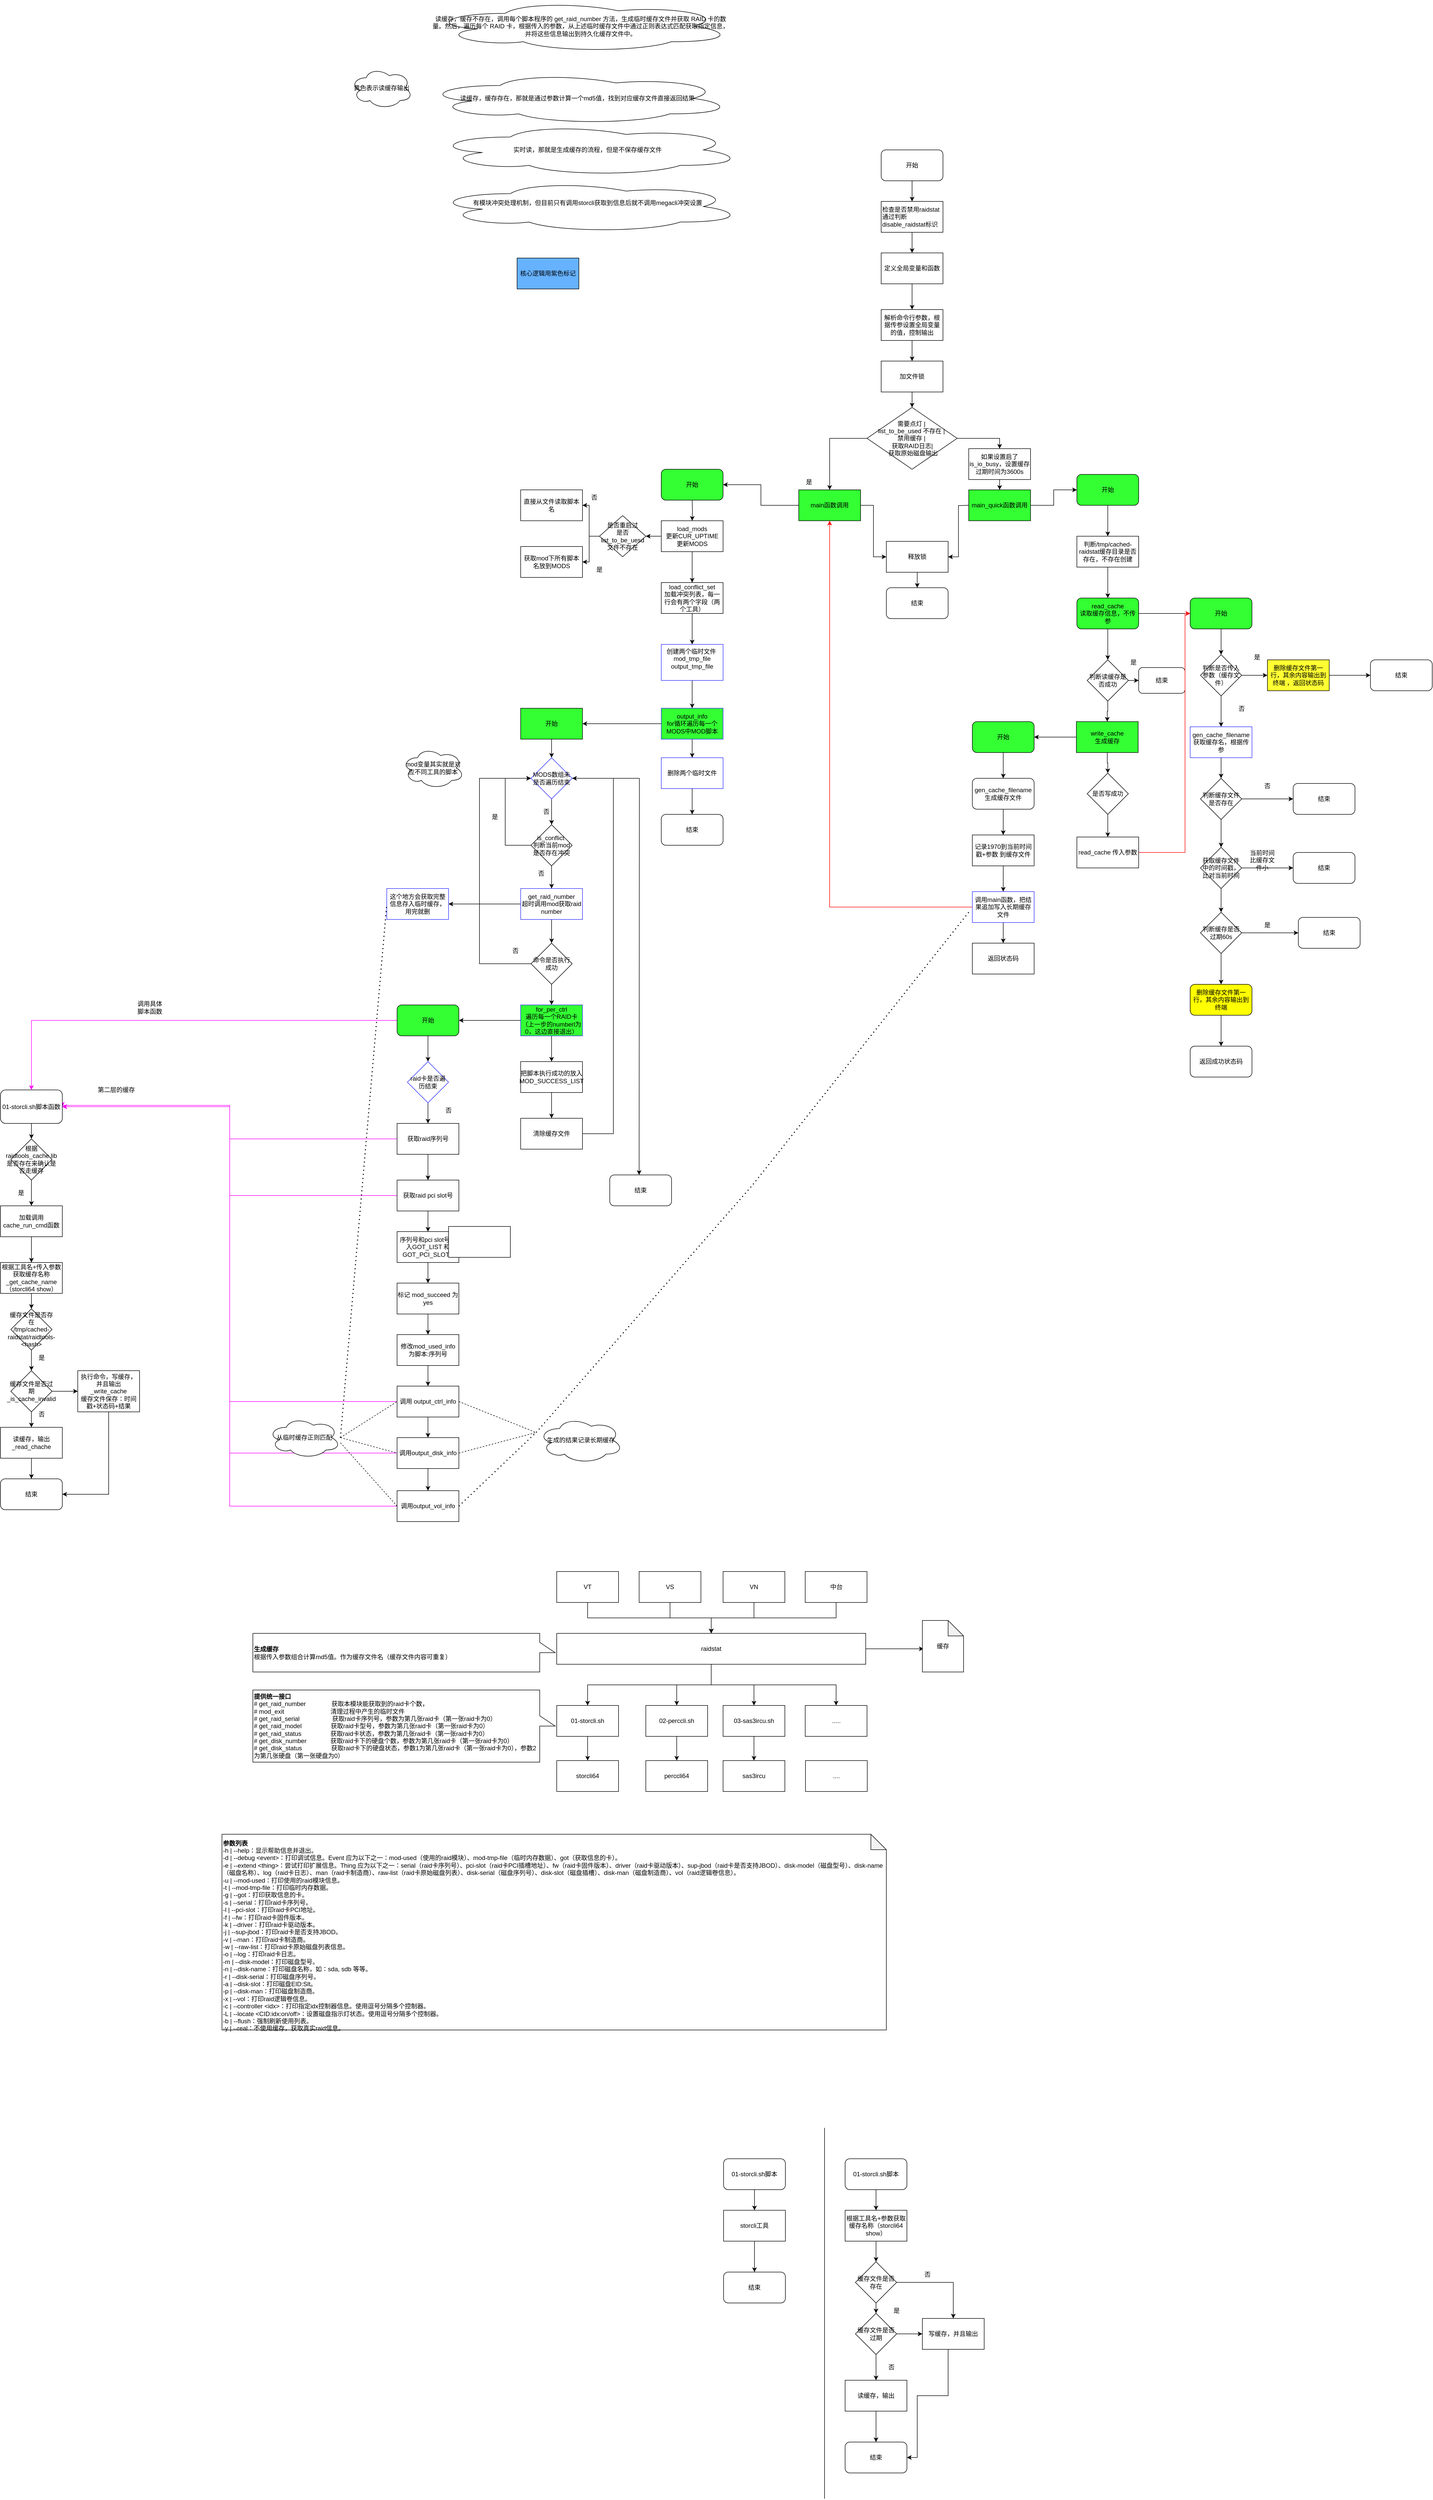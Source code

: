 <mxfile version="26.2.4">
  <diagram id="C5RBs43oDa-KdzZeNtuy" name="Page-1">
    <mxGraphModel dx="4193" dy="797" grid="1" gridSize="10" guides="1" tooltips="1" connect="1" arrows="1" fold="1" page="1" pageScale="1" pageWidth="827" pageHeight="1169" math="0" shadow="0">
      <root>
        <mxCell id="WIyWlLk6GJQsqaUBKTNV-0" />
        <mxCell id="WIyWlLk6GJQsqaUBKTNV-1" parent="WIyWlLk6GJQsqaUBKTNV-0" />
        <mxCell id="-BZLUgVBchCZVsi0vIrl-2" value="" style="edgeStyle=orthogonalEdgeStyle;rounded=0;orthogonalLoop=1;jettySize=auto;html=1;" parent="WIyWlLk6GJQsqaUBKTNV-1" source="-BZLUgVBchCZVsi0vIrl-0" target="-BZLUgVBchCZVsi0vIrl-1" edge="1">
          <mxGeometry relative="1" as="geometry" />
        </mxCell>
        <mxCell id="-BZLUgVBchCZVsi0vIrl-0" value="开始" style="rounded=1;whiteSpace=wrap;html=1;" parent="WIyWlLk6GJQsqaUBKTNV-1" vertex="1">
          <mxGeometry x="-650" y="320" width="120" height="60" as="geometry" />
        </mxCell>
        <mxCell id="-BZLUgVBchCZVsi0vIrl-4" value="" style="edgeStyle=orthogonalEdgeStyle;rounded=0;orthogonalLoop=1;jettySize=auto;html=1;" parent="WIyWlLk6GJQsqaUBKTNV-1" source="-BZLUgVBchCZVsi0vIrl-1" target="-BZLUgVBchCZVsi0vIrl-3" edge="1">
          <mxGeometry relative="1" as="geometry" />
        </mxCell>
        <mxCell id="-BZLUgVBchCZVsi0vIrl-1" value="检查是否禁用raidstat&lt;div&gt;通过判断disable_raidstat标识&lt;/div&gt;" style="rounded=0;whiteSpace=wrap;html=1;align=left;" parent="WIyWlLk6GJQsqaUBKTNV-1" vertex="1">
          <mxGeometry x="-650" y="420" width="120" height="60" as="geometry" />
        </mxCell>
        <mxCell id="-BZLUgVBchCZVsi0vIrl-6" value="" style="edgeStyle=orthogonalEdgeStyle;rounded=0;orthogonalLoop=1;jettySize=auto;html=1;" parent="WIyWlLk6GJQsqaUBKTNV-1" source="-BZLUgVBchCZVsi0vIrl-3" target="-BZLUgVBchCZVsi0vIrl-5" edge="1">
          <mxGeometry relative="1" as="geometry" />
        </mxCell>
        <mxCell id="-BZLUgVBchCZVsi0vIrl-3" value="定义全局变量和函数" style="rounded=0;whiteSpace=wrap;html=1;" parent="WIyWlLk6GJQsqaUBKTNV-1" vertex="1">
          <mxGeometry x="-650" y="520" width="120" height="60" as="geometry" />
        </mxCell>
        <mxCell id="-BZLUgVBchCZVsi0vIrl-8" value="" style="edgeStyle=orthogonalEdgeStyle;rounded=0;orthogonalLoop=1;jettySize=auto;html=1;" parent="WIyWlLk6GJQsqaUBKTNV-1" source="-BZLUgVBchCZVsi0vIrl-5" target="-BZLUgVBchCZVsi0vIrl-7" edge="1">
          <mxGeometry relative="1" as="geometry" />
        </mxCell>
        <mxCell id="-BZLUgVBchCZVsi0vIrl-5" value="解析命令行参数，根据传参设置全局变量的值，控制输出" style="rounded=0;whiteSpace=wrap;html=1;" parent="WIyWlLk6GJQsqaUBKTNV-1" vertex="1">
          <mxGeometry x="-650" y="630" width="120" height="60" as="geometry" />
        </mxCell>
        <mxCell id="-BZLUgVBchCZVsi0vIrl-10" value="" style="edgeStyle=orthogonalEdgeStyle;rounded=0;orthogonalLoop=1;jettySize=auto;html=1;" parent="WIyWlLk6GJQsqaUBKTNV-1" source="-BZLUgVBchCZVsi0vIrl-7" target="-BZLUgVBchCZVsi0vIrl-9" edge="1">
          <mxGeometry relative="1" as="geometry" />
        </mxCell>
        <mxCell id="-BZLUgVBchCZVsi0vIrl-7" value="加文件锁" style="rounded=0;whiteSpace=wrap;html=1;" parent="WIyWlLk6GJQsqaUBKTNV-1" vertex="1">
          <mxGeometry x="-650" y="730" width="120" height="60" as="geometry" />
        </mxCell>
        <mxCell id="-BZLUgVBchCZVsi0vIrl-24" style="edgeStyle=orthogonalEdgeStyle;rounded=0;orthogonalLoop=1;jettySize=auto;html=1;entryX=0.5;entryY=0;entryDx=0;entryDy=0;" parent="WIyWlLk6GJQsqaUBKTNV-1" source="-BZLUgVBchCZVsi0vIrl-9" target="-BZLUgVBchCZVsi0vIrl-12" edge="1">
          <mxGeometry relative="1" as="geometry" />
        </mxCell>
        <mxCell id="-BZLUgVBchCZVsi0vIrl-218" style="edgeStyle=orthogonalEdgeStyle;rounded=0;orthogonalLoop=1;jettySize=auto;html=1;entryX=0.5;entryY=0;entryDx=0;entryDy=0;" parent="WIyWlLk6GJQsqaUBKTNV-1" source="-BZLUgVBchCZVsi0vIrl-9" target="-BZLUgVBchCZVsi0vIrl-217" edge="1">
          <mxGeometry relative="1" as="geometry" />
        </mxCell>
        <mxCell id="-BZLUgVBchCZVsi0vIrl-9" value="需要点灯 |&amp;nbsp;&lt;div&gt;list_to_be_used 不存在 |&amp;nbsp;&lt;/div&gt;&lt;div&gt;禁用缓存 |&amp;nbsp;&lt;/div&gt;&lt;div&gt;获取RAID日志|&lt;/div&gt;&lt;div&gt;&amp;nbsp;获取原始磁盘输出&lt;/div&gt;" style="rhombus;whiteSpace=wrap;html=1;" parent="WIyWlLk6GJQsqaUBKTNV-1" vertex="1">
          <mxGeometry x="-677.5" y="820" width="175" height="120" as="geometry" />
        </mxCell>
        <mxCell id="-BZLUgVBchCZVsi0vIrl-79" style="edgeStyle=orthogonalEdgeStyle;rounded=0;orthogonalLoop=1;jettySize=auto;html=1;entryX=0;entryY=0.5;entryDx=0;entryDy=0;" parent="WIyWlLk6GJQsqaUBKTNV-1" source="-BZLUgVBchCZVsi0vIrl-12" target="-BZLUgVBchCZVsi0vIrl-78" edge="1">
          <mxGeometry relative="1" as="geometry" />
        </mxCell>
        <mxCell id="-BZLUgVBchCZVsi0vIrl-92" style="edgeStyle=orthogonalEdgeStyle;rounded=0;orthogonalLoop=1;jettySize=auto;html=1;" parent="WIyWlLk6GJQsqaUBKTNV-1" source="-BZLUgVBchCZVsi0vIrl-12" target="-BZLUgVBchCZVsi0vIrl-83" edge="1">
          <mxGeometry relative="1" as="geometry" />
        </mxCell>
        <mxCell id="-BZLUgVBchCZVsi0vIrl-12" value="main函数调用" style="rounded=0;whiteSpace=wrap;html=1;fillColor=#33FF33;" parent="WIyWlLk6GJQsqaUBKTNV-1" vertex="1">
          <mxGeometry x="-810" y="980" width="120" height="60" as="geometry" />
        </mxCell>
        <mxCell id="-BZLUgVBchCZVsi0vIrl-80" style="edgeStyle=orthogonalEdgeStyle;rounded=0;orthogonalLoop=1;jettySize=auto;html=1;entryX=1;entryY=0.5;entryDx=0;entryDy=0;" parent="WIyWlLk6GJQsqaUBKTNV-1" target="-BZLUgVBchCZVsi0vIrl-78" edge="1">
          <mxGeometry relative="1" as="geometry">
            <mxPoint x="-480" y="1010" as="sourcePoint" />
          </mxGeometry>
        </mxCell>
        <mxCell id="-BZLUgVBchCZVsi0vIrl-154" style="edgeStyle=orthogonalEdgeStyle;rounded=0;orthogonalLoop=1;jettySize=auto;html=1;entryX=0;entryY=0.5;entryDx=0;entryDy=0;" parent="WIyWlLk6GJQsqaUBKTNV-1" source="-BZLUgVBchCZVsi0vIrl-13" target="-BZLUgVBchCZVsi0vIrl-153" edge="1">
          <mxGeometry relative="1" as="geometry" />
        </mxCell>
        <mxCell id="-BZLUgVBchCZVsi0vIrl-13" value="main_quick函数调用" style="rounded=0;whiteSpace=wrap;html=1;fillColor=#33FF33;" parent="WIyWlLk6GJQsqaUBKTNV-1" vertex="1">
          <mxGeometry x="-480" y="980" width="120" height="60" as="geometry" />
        </mxCell>
        <mxCell id="-BZLUgVBchCZVsi0vIrl-16" value="是" style="text;html=1;align=center;verticalAlign=middle;whiteSpace=wrap;rounded=0;" parent="WIyWlLk6GJQsqaUBKTNV-1" vertex="1">
          <mxGeometry x="-820" y="950" width="60" height="30" as="geometry" />
        </mxCell>
        <mxCell id="-BZLUgVBchCZVsi0vIrl-41" value="是" style="text;html=1;align=center;verticalAlign=middle;whiteSpace=wrap;rounded=0;" parent="WIyWlLk6GJQsqaUBKTNV-1" vertex="1">
          <mxGeometry x="-1227" y="1120" width="60" height="30" as="geometry" />
        </mxCell>
        <mxCell id="-BZLUgVBchCZVsi0vIrl-42" value="否" style="text;html=1;align=center;verticalAlign=middle;whiteSpace=wrap;rounded=0;" parent="WIyWlLk6GJQsqaUBKTNV-1" vertex="1">
          <mxGeometry x="-1237" y="980" width="60" height="30" as="geometry" />
        </mxCell>
        <mxCell id="-BZLUgVBchCZVsi0vIrl-64" value="" style="edgeStyle=orthogonalEdgeStyle;rounded=0;orthogonalLoop=1;jettySize=auto;html=1;" parent="WIyWlLk6GJQsqaUBKTNV-1" target="-BZLUgVBchCZVsi0vIrl-58" edge="1">
          <mxGeometry relative="1" as="geometry">
            <mxPoint x="-1017" y="1000" as="sourcePoint" />
          </mxGeometry>
        </mxCell>
        <mxCell id="-BZLUgVBchCZVsi0vIrl-65" value="" style="edgeStyle=orthogonalEdgeStyle;rounded=0;orthogonalLoop=1;jettySize=auto;html=1;" parent="WIyWlLk6GJQsqaUBKTNV-1" source="-BZLUgVBchCZVsi0vIrl-58" target="-BZLUgVBchCZVsi0vIrl-59" edge="1">
          <mxGeometry relative="1" as="geometry" />
        </mxCell>
        <mxCell id="-BZLUgVBchCZVsi0vIrl-68" value="" style="edgeStyle=orthogonalEdgeStyle;rounded=0;orthogonalLoop=1;jettySize=auto;html=1;" parent="WIyWlLk6GJQsqaUBKTNV-1" source="-BZLUgVBchCZVsi0vIrl-58" target="-BZLUgVBchCZVsi0vIrl-62" edge="1">
          <mxGeometry relative="1" as="geometry" />
        </mxCell>
        <mxCell id="-BZLUgVBchCZVsi0vIrl-58" value="load_mods&lt;div&gt;更新CUR_UPTIME&lt;/div&gt;&lt;div&gt;更新MODS&lt;/div&gt;" style="rounded=0;whiteSpace=wrap;html=1;" parent="WIyWlLk6GJQsqaUBKTNV-1" vertex="1">
          <mxGeometry x="-1077" y="1040" width="120" height="60" as="geometry" />
        </mxCell>
        <mxCell id="-BZLUgVBchCZVsi0vIrl-66" value="" style="edgeStyle=orthogonalEdgeStyle;rounded=0;orthogonalLoop=1;jettySize=auto;html=1;" parent="WIyWlLk6GJQsqaUBKTNV-1" source="-BZLUgVBchCZVsi0vIrl-59" target="-BZLUgVBchCZVsi0vIrl-60" edge="1">
          <mxGeometry relative="1" as="geometry" />
        </mxCell>
        <mxCell id="-BZLUgVBchCZVsi0vIrl-59" value="load_conflict_set&lt;div&gt;加载冲突列表，每一行会有两个字段（两个工具）&lt;/div&gt;" style="rounded=0;whiteSpace=wrap;html=1;" parent="WIyWlLk6GJQsqaUBKTNV-1" vertex="1">
          <mxGeometry x="-1077" y="1160" width="120" height="60" as="geometry" />
        </mxCell>
        <mxCell id="-BZLUgVBchCZVsi0vIrl-67" value="" style="edgeStyle=orthogonalEdgeStyle;rounded=0;orthogonalLoop=1;jettySize=auto;html=1;" parent="WIyWlLk6GJQsqaUBKTNV-1" source="-BZLUgVBchCZVsi0vIrl-60" target="-BZLUgVBchCZVsi0vIrl-61" edge="1">
          <mxGeometry relative="1" as="geometry" />
        </mxCell>
        <mxCell id="-BZLUgVBchCZVsi0vIrl-60" value="创建两个临时文件&amp;nbsp;&lt;div&gt;mod_tmp_file&lt;/div&gt;&lt;div&gt;output_tmp_file&lt;/div&gt;&lt;div&gt;&lt;br&gt;&lt;/div&gt;" style="rounded=0;whiteSpace=wrap;html=1;strokeColor=#3333FF;" parent="WIyWlLk6GJQsqaUBKTNV-1" vertex="1">
          <mxGeometry x="-1077" y="1280" width="120" height="70" as="geometry" />
        </mxCell>
        <mxCell id="-BZLUgVBchCZVsi0vIrl-86" value="" style="edgeStyle=orthogonalEdgeStyle;rounded=0;orthogonalLoop=1;jettySize=auto;html=1;" parent="WIyWlLk6GJQsqaUBKTNV-1" source="-BZLUgVBchCZVsi0vIrl-61" target="-BZLUgVBchCZVsi0vIrl-85" edge="1">
          <mxGeometry relative="1" as="geometry" />
        </mxCell>
        <mxCell id="-BZLUgVBchCZVsi0vIrl-107" style="edgeStyle=orthogonalEdgeStyle;rounded=0;orthogonalLoop=1;jettySize=auto;html=1;" parent="WIyWlLk6GJQsqaUBKTNV-1" source="-BZLUgVBchCZVsi0vIrl-61" target="-BZLUgVBchCZVsi0vIrl-93" edge="1">
          <mxGeometry relative="1" as="geometry" />
        </mxCell>
        <mxCell id="-BZLUgVBchCZVsi0vIrl-61" value="output_info&lt;div&gt;for循环遍历每一个MODS中MOD脚本&lt;/div&gt;" style="rounded=0;whiteSpace=wrap;html=1;fillColor=#33FF33;strokeColor=#3333FF;" parent="WIyWlLk6GJQsqaUBKTNV-1" vertex="1">
          <mxGeometry x="-1077" y="1404" width="120" height="60" as="geometry" />
        </mxCell>
        <mxCell id="-BZLUgVBchCZVsi0vIrl-72" style="edgeStyle=orthogonalEdgeStyle;rounded=0;orthogonalLoop=1;jettySize=auto;html=1;" parent="WIyWlLk6GJQsqaUBKTNV-1" source="-BZLUgVBchCZVsi0vIrl-62" target="-BZLUgVBchCZVsi0vIrl-70" edge="1">
          <mxGeometry relative="1" as="geometry" />
        </mxCell>
        <mxCell id="-BZLUgVBchCZVsi0vIrl-91" style="edgeStyle=orthogonalEdgeStyle;rounded=0;orthogonalLoop=1;jettySize=auto;html=1;entryX=1;entryY=0.5;entryDx=0;entryDy=0;" parent="WIyWlLk6GJQsqaUBKTNV-1" source="-BZLUgVBchCZVsi0vIrl-62" target="-BZLUgVBchCZVsi0vIrl-69" edge="1">
          <mxGeometry relative="1" as="geometry" />
        </mxCell>
        <mxCell id="-BZLUgVBchCZVsi0vIrl-62" value="是否重启过&lt;div&gt;是否list_to_be_uesd文件不存在&lt;/div&gt;" style="rhombus;whiteSpace=wrap;html=1;" parent="WIyWlLk6GJQsqaUBKTNV-1" vertex="1">
          <mxGeometry x="-1197" y="1030" width="90" height="80" as="geometry" />
        </mxCell>
        <mxCell id="-BZLUgVBchCZVsi0vIrl-69" value="直接从文件读取脚本名" style="rounded=0;whiteSpace=wrap;html=1;" parent="WIyWlLk6GJQsqaUBKTNV-1" vertex="1">
          <mxGeometry x="-1350" y="980" width="120" height="60" as="geometry" />
        </mxCell>
        <mxCell id="-BZLUgVBchCZVsi0vIrl-70" value="获取mod下所有脚本名放到MODS" style="rounded=0;whiteSpace=wrap;html=1;" parent="WIyWlLk6GJQsqaUBKTNV-1" vertex="1">
          <mxGeometry x="-1350" y="1090" width="120" height="60" as="geometry" />
        </mxCell>
        <mxCell id="-BZLUgVBchCZVsi0vIrl-82" style="edgeStyle=orthogonalEdgeStyle;rounded=0;orthogonalLoop=1;jettySize=auto;html=1;entryX=0.5;entryY=0;entryDx=0;entryDy=0;" parent="WIyWlLk6GJQsqaUBKTNV-1" source="-BZLUgVBchCZVsi0vIrl-78" target="-BZLUgVBchCZVsi0vIrl-81" edge="1">
          <mxGeometry relative="1" as="geometry" />
        </mxCell>
        <mxCell id="-BZLUgVBchCZVsi0vIrl-78" value="释放锁" style="rounded=0;whiteSpace=wrap;html=1;" parent="WIyWlLk6GJQsqaUBKTNV-1" vertex="1">
          <mxGeometry x="-640" y="1080" width="120" height="60" as="geometry" />
        </mxCell>
        <mxCell id="-BZLUgVBchCZVsi0vIrl-81" value="结束" style="rounded=1;whiteSpace=wrap;html=1;" parent="WIyWlLk6GJQsqaUBKTNV-1" vertex="1">
          <mxGeometry x="-640" y="1170" width="120" height="60" as="geometry" />
        </mxCell>
        <mxCell id="-BZLUgVBchCZVsi0vIrl-83" value="开始" style="rounded=1;whiteSpace=wrap;html=1;fillColor=#33FF33;" parent="WIyWlLk6GJQsqaUBKTNV-1" vertex="1">
          <mxGeometry x="-1077" y="940" width="120" height="60" as="geometry" />
        </mxCell>
        <mxCell id="-BZLUgVBchCZVsi0vIrl-88" value="" style="edgeStyle=orthogonalEdgeStyle;rounded=0;orthogonalLoop=1;jettySize=auto;html=1;" parent="WIyWlLk6GJQsqaUBKTNV-1" source="-BZLUgVBchCZVsi0vIrl-85" target="-BZLUgVBchCZVsi0vIrl-87" edge="1">
          <mxGeometry relative="1" as="geometry" />
        </mxCell>
        <mxCell id="-BZLUgVBchCZVsi0vIrl-85" value="删除两个临时文件" style="rounded=0;whiteSpace=wrap;html=1;strokeColor=#3333FF;" parent="WIyWlLk6GJQsqaUBKTNV-1" vertex="1">
          <mxGeometry x="-1077" y="1500" width="120" height="60" as="geometry" />
        </mxCell>
        <mxCell id="-BZLUgVBchCZVsi0vIrl-87" value="结束" style="rounded=1;whiteSpace=wrap;html=1;" parent="WIyWlLk6GJQsqaUBKTNV-1" vertex="1">
          <mxGeometry x="-1077" y="1610" width="120" height="60" as="geometry" />
        </mxCell>
        <mxCell id="-BZLUgVBchCZVsi0vIrl-95" style="edgeStyle=orthogonalEdgeStyle;rounded=0;orthogonalLoop=1;jettySize=auto;html=1;entryX=0.5;entryY=0;entryDx=0;entryDy=0;" parent="WIyWlLk6GJQsqaUBKTNV-1" source="-BZLUgVBchCZVsi0vIrl-93" target="-BZLUgVBchCZVsi0vIrl-94" edge="1">
          <mxGeometry relative="1" as="geometry" />
        </mxCell>
        <mxCell id="-BZLUgVBchCZVsi0vIrl-93" value="开始" style="rounded=0;whiteSpace=wrap;html=1;fillColor=#33FF33;" parent="WIyWlLk6GJQsqaUBKTNV-1" vertex="1">
          <mxGeometry x="-1350" y="1404" width="120" height="60" as="geometry" />
        </mxCell>
        <mxCell id="-BZLUgVBchCZVsi0vIrl-98" style="edgeStyle=orthogonalEdgeStyle;rounded=0;orthogonalLoop=1;jettySize=auto;html=1;entryX=0.5;entryY=0;entryDx=0;entryDy=0;" parent="WIyWlLk6GJQsqaUBKTNV-1" source="-BZLUgVBchCZVsi0vIrl-94" edge="1">
          <mxGeometry relative="1" as="geometry">
            <mxPoint x="-1290" y="1630" as="targetPoint" />
          </mxGeometry>
        </mxCell>
        <mxCell id="-BZLUgVBchCZVsi0vIrl-225" style="edgeStyle=orthogonalEdgeStyle;rounded=0;orthogonalLoop=1;jettySize=auto;html=1;" parent="WIyWlLk6GJQsqaUBKTNV-1" source="-BZLUgVBchCZVsi0vIrl-94" edge="1">
          <mxGeometry relative="1" as="geometry">
            <mxPoint x="-1120" y="2310" as="targetPoint" />
          </mxGeometry>
        </mxCell>
        <mxCell id="-BZLUgVBchCZVsi0vIrl-94" value="MODS数组未是否遍历结束" style="rhombus;whiteSpace=wrap;html=1;strokeColor=#3333FF;" parent="WIyWlLk6GJQsqaUBKTNV-1" vertex="1">
          <mxGeometry x="-1330" y="1500" width="80" height="80" as="geometry" />
        </mxCell>
        <mxCell id="-BZLUgVBchCZVsi0vIrl-99" value="否" style="text;html=1;align=center;verticalAlign=middle;whiteSpace=wrap;rounded=0;" parent="WIyWlLk6GJQsqaUBKTNV-1" vertex="1">
          <mxGeometry x="-1330" y="1590" width="60" height="30" as="geometry" />
        </mxCell>
        <mxCell id="-BZLUgVBchCZVsi0vIrl-104" style="edgeStyle=orthogonalEdgeStyle;rounded=0;orthogonalLoop=1;jettySize=auto;html=1;entryX=0;entryY=0.5;entryDx=0;entryDy=0;" parent="WIyWlLk6GJQsqaUBKTNV-1" source="-BZLUgVBchCZVsi0vIrl-102" target="-BZLUgVBchCZVsi0vIrl-94" edge="1">
          <mxGeometry relative="1" as="geometry">
            <Array as="points">
              <mxPoint x="-1380" y="1670" />
              <mxPoint x="-1380" y="1540" />
            </Array>
          </mxGeometry>
        </mxCell>
        <mxCell id="-BZLUgVBchCZVsi0vIrl-108" style="edgeStyle=orthogonalEdgeStyle;rounded=0;orthogonalLoop=1;jettySize=auto;html=1;entryX=0.5;entryY=0;entryDx=0;entryDy=0;" parent="WIyWlLk6GJQsqaUBKTNV-1" source="-BZLUgVBchCZVsi0vIrl-102" target="-BZLUgVBchCZVsi0vIrl-106" edge="1">
          <mxGeometry relative="1" as="geometry" />
        </mxCell>
        <mxCell id="-BZLUgVBchCZVsi0vIrl-102" value="is_conflict&amp;nbsp;&lt;div&gt;判断当前mod是否存在冲突&lt;/div&gt;" style="rhombus;whiteSpace=wrap;html=1;" parent="WIyWlLk6GJQsqaUBKTNV-1" vertex="1">
          <mxGeometry x="-1330" y="1630" width="80" height="80" as="geometry" />
        </mxCell>
        <mxCell id="-BZLUgVBchCZVsi0vIrl-105" value="是" style="text;html=1;align=center;verticalAlign=middle;whiteSpace=wrap;rounded=0;" parent="WIyWlLk6GJQsqaUBKTNV-1" vertex="1">
          <mxGeometry x="-1430" y="1600" width="60" height="30" as="geometry" />
        </mxCell>
        <mxCell id="-BZLUgVBchCZVsi0vIrl-113" value="" style="edgeStyle=orthogonalEdgeStyle;rounded=0;orthogonalLoop=1;jettySize=auto;html=1;" parent="WIyWlLk6GJQsqaUBKTNV-1" source="-BZLUgVBchCZVsi0vIrl-106" target="-BZLUgVBchCZVsi0vIrl-111" edge="1">
          <mxGeometry relative="1" as="geometry" />
        </mxCell>
        <mxCell id="-BZLUgVBchCZVsi0vIrl-116" style="edgeStyle=orthogonalEdgeStyle;rounded=0;orthogonalLoop=1;jettySize=auto;html=1;entryX=0;entryY=0.5;entryDx=0;entryDy=0;exitX=0;exitY=0.5;exitDx=0;exitDy=0;" parent="WIyWlLk6GJQsqaUBKTNV-1" source="-BZLUgVBchCZVsi0vIrl-111" target="-BZLUgVBchCZVsi0vIrl-94" edge="1">
          <mxGeometry relative="1" as="geometry">
            <Array as="points">
              <mxPoint x="-1430" y="1900" />
              <mxPoint x="-1430" y="1540" />
            </Array>
          </mxGeometry>
        </mxCell>
        <mxCell id="-BZLUgVBchCZVsi0vIrl-145" value="" style="edgeStyle=orthogonalEdgeStyle;rounded=0;orthogonalLoop=1;jettySize=auto;html=1;" parent="WIyWlLk6GJQsqaUBKTNV-1" source="-BZLUgVBchCZVsi0vIrl-106" target="-BZLUgVBchCZVsi0vIrl-144" edge="1">
          <mxGeometry relative="1" as="geometry" />
        </mxCell>
        <mxCell id="-BZLUgVBchCZVsi0vIrl-106" value="&lt;div&gt;get_raid_number&lt;br&gt;&lt;/div&gt;超时调用mod获取raid number" style="rounded=0;whiteSpace=wrap;html=1;strokeColor=#3333FF;" parent="WIyWlLk6GJQsqaUBKTNV-1" vertex="1">
          <mxGeometry x="-1350" y="1754" width="120" height="60" as="geometry" />
        </mxCell>
        <mxCell id="-BZLUgVBchCZVsi0vIrl-109" value="否" style="text;html=1;align=center;verticalAlign=middle;whiteSpace=wrap;rounded=0;" parent="WIyWlLk6GJQsqaUBKTNV-1" vertex="1">
          <mxGeometry x="-1340" y="1710" width="60" height="30" as="geometry" />
        </mxCell>
        <mxCell id="-BZLUgVBchCZVsi0vIrl-110" value="mod变量其实就是对应不同工具的脚本" style="ellipse;shape=cloud;whiteSpace=wrap;html=1;" parent="WIyWlLk6GJQsqaUBKTNV-1" vertex="1">
          <mxGeometry x="-1580" y="1480" width="120" height="80" as="geometry" />
        </mxCell>
        <mxCell id="-BZLUgVBchCZVsi0vIrl-119" style="edgeStyle=orthogonalEdgeStyle;rounded=0;orthogonalLoop=1;jettySize=auto;html=1;" parent="WIyWlLk6GJQsqaUBKTNV-1" source="-BZLUgVBchCZVsi0vIrl-111" target="-BZLUgVBchCZVsi0vIrl-112" edge="1">
          <mxGeometry relative="1" as="geometry" />
        </mxCell>
        <mxCell id="-BZLUgVBchCZVsi0vIrl-111" value="命令是否执行成功" style="rhombus;whiteSpace=wrap;html=1;" parent="WIyWlLk6GJQsqaUBKTNV-1" vertex="1">
          <mxGeometry x="-1330" y="1860" width="80" height="80" as="geometry" />
        </mxCell>
        <mxCell id="-BZLUgVBchCZVsi0vIrl-121" style="edgeStyle=orthogonalEdgeStyle;rounded=0;orthogonalLoop=1;jettySize=auto;html=1;entryX=1;entryY=0.5;entryDx=0;entryDy=0;" parent="WIyWlLk6GJQsqaUBKTNV-1" source="-BZLUgVBchCZVsi0vIrl-112" target="-BZLUgVBchCZVsi0vIrl-120" edge="1">
          <mxGeometry relative="1" as="geometry" />
        </mxCell>
        <mxCell id="-BZLUgVBchCZVsi0vIrl-147" value="" style="edgeStyle=orthogonalEdgeStyle;rounded=0;orthogonalLoop=1;jettySize=auto;html=1;" parent="WIyWlLk6GJQsqaUBKTNV-1" source="-BZLUgVBchCZVsi0vIrl-112" target="-BZLUgVBchCZVsi0vIrl-146" edge="1">
          <mxGeometry relative="1" as="geometry" />
        </mxCell>
        <mxCell id="-BZLUgVBchCZVsi0vIrl-340" style="edgeStyle=orthogonalEdgeStyle;rounded=0;orthogonalLoop=1;jettySize=auto;html=1;entryX=0.5;entryY=0;entryDx=0;entryDy=0;strokeColor=#FF00FF;exitX=0;exitY=0.5;exitDx=0;exitDy=0;" parent="WIyWlLk6GJQsqaUBKTNV-1" source="-BZLUgVBchCZVsi0vIrl-120" target="-BZLUgVBchCZVsi0vIrl-323" edge="1">
          <mxGeometry relative="1" as="geometry" />
        </mxCell>
        <mxCell id="-BZLUgVBchCZVsi0vIrl-112" value="for_per_ctrl&lt;div&gt;遍历每一个RAID卡&lt;/div&gt;&lt;div&gt;（上一步的numberl为0，这边直接退出）&lt;/div&gt;" style="rounded=0;whiteSpace=wrap;html=1;fillColor=#33FF33;strokeColor=#3333FF;" parent="WIyWlLk6GJQsqaUBKTNV-1" vertex="1">
          <mxGeometry x="-1350" y="1980" width="120" height="60" as="geometry" />
        </mxCell>
        <mxCell id="-BZLUgVBchCZVsi0vIrl-117" value="否" style="text;html=1;align=center;verticalAlign=middle;whiteSpace=wrap;rounded=0;" parent="WIyWlLk6GJQsqaUBKTNV-1" vertex="1">
          <mxGeometry x="-1390" y="1860" width="60" height="30" as="geometry" />
        </mxCell>
        <mxCell id="-BZLUgVBchCZVsi0vIrl-124" style="edgeStyle=orthogonalEdgeStyle;rounded=0;orthogonalLoop=1;jettySize=auto;html=1;entryX=0.5;entryY=0;entryDx=0;entryDy=0;" parent="WIyWlLk6GJQsqaUBKTNV-1" source="-BZLUgVBchCZVsi0vIrl-120" target="-BZLUgVBchCZVsi0vIrl-123" edge="1">
          <mxGeometry relative="1" as="geometry" />
        </mxCell>
        <mxCell id="-BZLUgVBchCZVsi0vIrl-120" value="开始" style="rounded=1;whiteSpace=wrap;html=1;fillColor=#33FF33;" parent="WIyWlLk6GJQsqaUBKTNV-1" vertex="1">
          <mxGeometry x="-1590" y="1980" width="120" height="60" as="geometry" />
        </mxCell>
        <mxCell id="-BZLUgVBchCZVsi0vIrl-126" value="" style="edgeStyle=orthogonalEdgeStyle;rounded=0;orthogonalLoop=1;jettySize=auto;html=1;" parent="WIyWlLk6GJQsqaUBKTNV-1" source="-BZLUgVBchCZVsi0vIrl-123" target="-BZLUgVBchCZVsi0vIrl-125" edge="1">
          <mxGeometry relative="1" as="geometry" />
        </mxCell>
        <mxCell id="-BZLUgVBchCZVsi0vIrl-123" value="raid卡是否遍历结束" style="rhombus;whiteSpace=wrap;html=1;strokeColor=#3333FF;" parent="WIyWlLk6GJQsqaUBKTNV-1" vertex="1">
          <mxGeometry x="-1570" y="2090" width="80" height="80" as="geometry" />
        </mxCell>
        <mxCell id="-BZLUgVBchCZVsi0vIrl-131" value="" style="edgeStyle=orthogonalEdgeStyle;rounded=0;orthogonalLoop=1;jettySize=auto;html=1;" parent="WIyWlLk6GJQsqaUBKTNV-1" source="-BZLUgVBchCZVsi0vIrl-125" target="-BZLUgVBchCZVsi0vIrl-130" edge="1">
          <mxGeometry relative="1" as="geometry" />
        </mxCell>
        <mxCell id="-BZLUgVBchCZVsi0vIrl-342" style="edgeStyle=orthogonalEdgeStyle;rounded=0;orthogonalLoop=1;jettySize=auto;html=1;entryX=1;entryY=0.5;entryDx=0;entryDy=0;strokeColor=#FF00FF;" parent="WIyWlLk6GJQsqaUBKTNV-1" source="-BZLUgVBchCZVsi0vIrl-125" target="-BZLUgVBchCZVsi0vIrl-323" edge="1">
          <mxGeometry relative="1" as="geometry">
            <Array as="points">
              <mxPoint x="-1915" y="2240" />
              <mxPoint x="-1915" y="2175" />
            </Array>
          </mxGeometry>
        </mxCell>
        <mxCell id="-BZLUgVBchCZVsi0vIrl-125" value="获取raid序列号" style="rounded=0;whiteSpace=wrap;html=1;" parent="WIyWlLk6GJQsqaUBKTNV-1" vertex="1">
          <mxGeometry x="-1590" y="2210" width="120" height="60" as="geometry" />
        </mxCell>
        <mxCell id="-BZLUgVBchCZVsi0vIrl-127" value="否" style="text;html=1;align=center;verticalAlign=middle;whiteSpace=wrap;rounded=0;" parent="WIyWlLk6GJQsqaUBKTNV-1" vertex="1">
          <mxGeometry x="-1520" y="2170" width="60" height="30" as="geometry" />
        </mxCell>
        <mxCell id="-BZLUgVBchCZVsi0vIrl-133" style="edgeStyle=orthogonalEdgeStyle;rounded=0;orthogonalLoop=1;jettySize=auto;html=1;" parent="WIyWlLk6GJQsqaUBKTNV-1" source="-BZLUgVBchCZVsi0vIrl-130" target="-BZLUgVBchCZVsi0vIrl-132" edge="1">
          <mxGeometry relative="1" as="geometry" />
        </mxCell>
        <mxCell id="-BZLUgVBchCZVsi0vIrl-343" style="edgeStyle=orthogonalEdgeStyle;rounded=0;orthogonalLoop=1;jettySize=auto;html=1;entryX=1;entryY=0.5;entryDx=0;entryDy=0;strokeColor=#FF00FF;" parent="WIyWlLk6GJQsqaUBKTNV-1" source="-BZLUgVBchCZVsi0vIrl-130" target="-BZLUgVBchCZVsi0vIrl-323" edge="1">
          <mxGeometry relative="1" as="geometry" />
        </mxCell>
        <mxCell id="-BZLUgVBchCZVsi0vIrl-130" value="获取raid pci slot号" style="rounded=0;whiteSpace=wrap;html=1;" parent="WIyWlLk6GJQsqaUBKTNV-1" vertex="1">
          <mxGeometry x="-1590" y="2320" width="120" height="60" as="geometry" />
        </mxCell>
        <mxCell id="-BZLUgVBchCZVsi0vIrl-135" value="" style="edgeStyle=orthogonalEdgeStyle;rounded=0;orthogonalLoop=1;jettySize=auto;html=1;" parent="WIyWlLk6GJQsqaUBKTNV-1" source="-BZLUgVBchCZVsi0vIrl-132" target="-BZLUgVBchCZVsi0vIrl-134" edge="1">
          <mxGeometry relative="1" as="geometry" />
        </mxCell>
        <mxCell id="-BZLUgVBchCZVsi0vIrl-132" value="序列号和pci slot号放入GOT_LIST 和 GOT_PCI_SLOTS" style="rounded=0;whiteSpace=wrap;html=1;" parent="WIyWlLk6GJQsqaUBKTNV-1" vertex="1">
          <mxGeometry x="-1590" y="2420" width="120" height="60" as="geometry" />
        </mxCell>
        <mxCell id="-BZLUgVBchCZVsi0vIrl-137" value="" style="edgeStyle=orthogonalEdgeStyle;rounded=0;orthogonalLoop=1;jettySize=auto;html=1;" parent="WIyWlLk6GJQsqaUBKTNV-1" source="-BZLUgVBchCZVsi0vIrl-134" target="-BZLUgVBchCZVsi0vIrl-136" edge="1">
          <mxGeometry relative="1" as="geometry" />
        </mxCell>
        <mxCell id="-BZLUgVBchCZVsi0vIrl-134" value="标记&amp;nbsp;mod_succeed 为yes" style="rounded=0;whiteSpace=wrap;html=1;" parent="WIyWlLk6GJQsqaUBKTNV-1" vertex="1">
          <mxGeometry x="-1590" y="2520" width="120" height="60" as="geometry" />
        </mxCell>
        <mxCell id="-BZLUgVBchCZVsi0vIrl-141" value="" style="edgeStyle=orthogonalEdgeStyle;rounded=0;orthogonalLoop=1;jettySize=auto;html=1;" parent="WIyWlLk6GJQsqaUBKTNV-1" source="-BZLUgVBchCZVsi0vIrl-136" target="-BZLUgVBchCZVsi0vIrl-138" edge="1">
          <mxGeometry relative="1" as="geometry" />
        </mxCell>
        <mxCell id="-BZLUgVBchCZVsi0vIrl-136" value="修改mod_used_info为脚本:序列号" style="rounded=0;whiteSpace=wrap;html=1;" parent="WIyWlLk6GJQsqaUBKTNV-1" vertex="1">
          <mxGeometry x="-1590" y="2620" width="120" height="60" as="geometry" />
        </mxCell>
        <mxCell id="-BZLUgVBchCZVsi0vIrl-142" value="" style="edgeStyle=orthogonalEdgeStyle;rounded=0;orthogonalLoop=1;jettySize=auto;html=1;" parent="WIyWlLk6GJQsqaUBKTNV-1" source="-BZLUgVBchCZVsi0vIrl-138" target="-BZLUgVBchCZVsi0vIrl-139" edge="1">
          <mxGeometry relative="1" as="geometry" />
        </mxCell>
        <mxCell id="-BZLUgVBchCZVsi0vIrl-344" style="edgeStyle=orthogonalEdgeStyle;rounded=0;orthogonalLoop=1;jettySize=auto;html=1;entryX=1;entryY=0.5;entryDx=0;entryDy=0;strokeColor=#FF00FF;" parent="WIyWlLk6GJQsqaUBKTNV-1" source="-BZLUgVBchCZVsi0vIrl-138" target="-BZLUgVBchCZVsi0vIrl-323" edge="1">
          <mxGeometry relative="1" as="geometry" />
        </mxCell>
        <mxCell id="-BZLUgVBchCZVsi0vIrl-138" value="调用&amp;nbsp;output_ctrl_info" style="rounded=0;whiteSpace=wrap;html=1;" parent="WIyWlLk6GJQsqaUBKTNV-1" vertex="1">
          <mxGeometry x="-1590" y="2720" width="120" height="60" as="geometry" />
        </mxCell>
        <mxCell id="-BZLUgVBchCZVsi0vIrl-143" value="" style="edgeStyle=orthogonalEdgeStyle;rounded=0;orthogonalLoop=1;jettySize=auto;html=1;" parent="WIyWlLk6GJQsqaUBKTNV-1" source="-BZLUgVBchCZVsi0vIrl-139" target="-BZLUgVBchCZVsi0vIrl-140" edge="1">
          <mxGeometry relative="1" as="geometry" />
        </mxCell>
        <mxCell id="-BZLUgVBchCZVsi0vIrl-345" style="edgeStyle=orthogonalEdgeStyle;rounded=0;orthogonalLoop=1;jettySize=auto;html=1;entryX=1;entryY=0.5;entryDx=0;entryDy=0;strokeColor=#FF00FF;" parent="WIyWlLk6GJQsqaUBKTNV-1" source="-BZLUgVBchCZVsi0vIrl-139" target="-BZLUgVBchCZVsi0vIrl-323" edge="1">
          <mxGeometry relative="1" as="geometry" />
        </mxCell>
        <mxCell id="-BZLUgVBchCZVsi0vIrl-139" value="调用output_disk_info" style="rounded=0;whiteSpace=wrap;html=1;" parent="WIyWlLk6GJQsqaUBKTNV-1" vertex="1">
          <mxGeometry x="-1590" y="2820" width="120" height="60" as="geometry" />
        </mxCell>
        <mxCell id="-BZLUgVBchCZVsi0vIrl-346" style="edgeStyle=orthogonalEdgeStyle;rounded=0;orthogonalLoop=1;jettySize=auto;html=1;entryX=1;entryY=0.5;entryDx=0;entryDy=0;strokeColor=#FF00FF;" parent="WIyWlLk6GJQsqaUBKTNV-1" source="-BZLUgVBchCZVsi0vIrl-140" target="-BZLUgVBchCZVsi0vIrl-323" edge="1">
          <mxGeometry relative="1" as="geometry" />
        </mxCell>
        <mxCell id="-BZLUgVBchCZVsi0vIrl-140" value="调用output_vol_info" style="rounded=0;whiteSpace=wrap;html=1;" parent="WIyWlLk6GJQsqaUBKTNV-1" vertex="1">
          <mxGeometry x="-1590" y="2923" width="120" height="60" as="geometry" />
        </mxCell>
        <mxCell id="-BZLUgVBchCZVsi0vIrl-144" value="这个地方会获取完整信息存入临时缓存，用完就删" style="whiteSpace=wrap;html=1;rounded=0;fillColor=#FFFFFF;strokeColor=#3333FF;" parent="WIyWlLk6GJQsqaUBKTNV-1" vertex="1">
          <mxGeometry x="-1610" y="1754" width="120" height="60" as="geometry" />
        </mxCell>
        <mxCell id="-BZLUgVBchCZVsi0vIrl-149" value="" style="edgeStyle=orthogonalEdgeStyle;rounded=0;orthogonalLoop=1;jettySize=auto;html=1;" parent="WIyWlLk6GJQsqaUBKTNV-1" source="-BZLUgVBchCZVsi0vIrl-146" target="-BZLUgVBchCZVsi0vIrl-148" edge="1">
          <mxGeometry relative="1" as="geometry" />
        </mxCell>
        <mxCell id="-BZLUgVBchCZVsi0vIrl-146" value="把脚本执行成功的放入MOD_SUCCESS_LIST" style="rounded=0;whiteSpace=wrap;html=1;" parent="WIyWlLk6GJQsqaUBKTNV-1" vertex="1">
          <mxGeometry x="-1350" y="2090" width="120" height="60" as="geometry" />
        </mxCell>
        <mxCell id="-BZLUgVBchCZVsi0vIrl-224" style="edgeStyle=orthogonalEdgeStyle;rounded=0;orthogonalLoop=1;jettySize=auto;html=1;entryX=1;entryY=0.5;entryDx=0;entryDy=0;" parent="WIyWlLk6GJQsqaUBKTNV-1" source="-BZLUgVBchCZVsi0vIrl-148" target="-BZLUgVBchCZVsi0vIrl-94" edge="1">
          <mxGeometry relative="1" as="geometry">
            <Array as="points">
              <mxPoint x="-1170" y="2230" />
              <mxPoint x="-1170" y="1540" />
            </Array>
          </mxGeometry>
        </mxCell>
        <mxCell id="-BZLUgVBchCZVsi0vIrl-148" value="清除缓存文件" style="rounded=0;whiteSpace=wrap;html=1;" parent="WIyWlLk6GJQsqaUBKTNV-1" vertex="1">
          <mxGeometry x="-1350" y="2200" width="120" height="60" as="geometry" />
        </mxCell>
        <mxCell id="-BZLUgVBchCZVsi0vIrl-157" value="" style="edgeStyle=orthogonalEdgeStyle;rounded=0;orthogonalLoop=1;jettySize=auto;html=1;" parent="WIyWlLk6GJQsqaUBKTNV-1" source="-BZLUgVBchCZVsi0vIrl-153" target="-BZLUgVBchCZVsi0vIrl-155" edge="1">
          <mxGeometry relative="1" as="geometry" />
        </mxCell>
        <mxCell id="-BZLUgVBchCZVsi0vIrl-153" value="开始" style="rounded=1;whiteSpace=wrap;html=1;fillColor=#33FF33;" parent="WIyWlLk6GJQsqaUBKTNV-1" vertex="1">
          <mxGeometry x="-270" y="950" width="120" height="60" as="geometry" />
        </mxCell>
        <mxCell id="-BZLUgVBchCZVsi0vIrl-159" value="" style="edgeStyle=orthogonalEdgeStyle;rounded=0;orthogonalLoop=1;jettySize=auto;html=1;" parent="WIyWlLk6GJQsqaUBKTNV-1" source="-BZLUgVBchCZVsi0vIrl-155" target="-BZLUgVBchCZVsi0vIrl-158" edge="1">
          <mxGeometry relative="1" as="geometry" />
        </mxCell>
        <mxCell id="-BZLUgVBchCZVsi0vIrl-155" value="判断/tmp/cached-raidstat缓存目录是否存在，不存在创建" style="rounded=0;whiteSpace=wrap;html=1;" parent="WIyWlLk6GJQsqaUBKTNV-1" vertex="1">
          <mxGeometry x="-270" y="1070" width="120" height="60" as="geometry" />
        </mxCell>
        <mxCell id="-BZLUgVBchCZVsi0vIrl-161" value="" style="edgeStyle=orthogonalEdgeStyle;rounded=0;orthogonalLoop=1;jettySize=auto;html=1;" parent="WIyWlLk6GJQsqaUBKTNV-1" source="-BZLUgVBchCZVsi0vIrl-158" target="-BZLUgVBchCZVsi0vIrl-160" edge="1">
          <mxGeometry relative="1" as="geometry" />
        </mxCell>
        <mxCell id="-BZLUgVBchCZVsi0vIrl-193" value="" style="edgeStyle=orthogonalEdgeStyle;rounded=0;orthogonalLoop=1;jettySize=auto;html=1;" parent="WIyWlLk6GJQsqaUBKTNV-1" source="-BZLUgVBchCZVsi0vIrl-158" target="-BZLUgVBchCZVsi0vIrl-192" edge="1">
          <mxGeometry relative="1" as="geometry" />
        </mxCell>
        <mxCell id="-BZLUgVBchCZVsi0vIrl-158" value="read_cache&lt;div&gt;读取缓存信息，不传参&lt;/div&gt;" style="rounded=1;whiteSpace=wrap;html=1;fillColor=#33FF33;" parent="WIyWlLk6GJQsqaUBKTNV-1" vertex="1">
          <mxGeometry x="-270" y="1190" width="120" height="60" as="geometry" />
        </mxCell>
        <mxCell id="-BZLUgVBchCZVsi0vIrl-163" value="" style="edgeStyle=orthogonalEdgeStyle;rounded=0;orthogonalLoop=1;jettySize=auto;html=1;" parent="WIyWlLk6GJQsqaUBKTNV-1" source="-BZLUgVBchCZVsi0vIrl-160" target="-BZLUgVBchCZVsi0vIrl-162" edge="1">
          <mxGeometry relative="1" as="geometry" />
        </mxCell>
        <mxCell id="-BZLUgVBchCZVsi0vIrl-160" value="开始" style="rounded=1;whiteSpace=wrap;html=1;fillColor=#33FF33;" parent="WIyWlLk6GJQsqaUBKTNV-1" vertex="1">
          <mxGeometry x="-50" y="1190" width="120" height="60" as="geometry" />
        </mxCell>
        <mxCell id="-BZLUgVBchCZVsi0vIrl-165" value="" style="edgeStyle=orthogonalEdgeStyle;rounded=0;orthogonalLoop=1;jettySize=auto;html=1;" parent="WIyWlLk6GJQsqaUBKTNV-1" source="-BZLUgVBchCZVsi0vIrl-162" target="-BZLUgVBchCZVsi0vIrl-164" edge="1">
          <mxGeometry relative="1" as="geometry" />
        </mxCell>
        <mxCell id="-BZLUgVBchCZVsi0vIrl-170" value="" style="edgeStyle=orthogonalEdgeStyle;rounded=0;orthogonalLoop=1;jettySize=auto;html=1;" parent="WIyWlLk6GJQsqaUBKTNV-1" source="-BZLUgVBchCZVsi0vIrl-162" target="-BZLUgVBchCZVsi0vIrl-168" edge="1">
          <mxGeometry relative="1" as="geometry" />
        </mxCell>
        <mxCell id="-BZLUgVBchCZVsi0vIrl-162" value="判断是否传入参数（缓存文件）" style="rhombus;whiteSpace=wrap;html=1;" parent="WIyWlLk6GJQsqaUBKTNV-1" vertex="1">
          <mxGeometry x="-30" y="1300" width="80" height="80" as="geometry" />
        </mxCell>
        <mxCell id="-BZLUgVBchCZVsi0vIrl-167" value="" style="edgeStyle=orthogonalEdgeStyle;rounded=0;orthogonalLoop=1;jettySize=auto;html=1;" parent="WIyWlLk6GJQsqaUBKTNV-1" source="-BZLUgVBchCZVsi0vIrl-164" target="-BZLUgVBchCZVsi0vIrl-166" edge="1">
          <mxGeometry relative="1" as="geometry" />
        </mxCell>
        <mxCell id="-BZLUgVBchCZVsi0vIrl-164" value="删除缓存文件第一行，其余内容输出到终端 ，返回状态码" style="rounded=0;whiteSpace=wrap;html=1;fillColor=#FFFF33;" parent="WIyWlLk6GJQsqaUBKTNV-1" vertex="1">
          <mxGeometry x="100" y="1310" width="120" height="60" as="geometry" />
        </mxCell>
        <mxCell id="-BZLUgVBchCZVsi0vIrl-166" value="结束" style="rounded=1;whiteSpace=wrap;html=1;" parent="WIyWlLk6GJQsqaUBKTNV-1" vertex="1">
          <mxGeometry x="300" y="1310" width="120" height="60" as="geometry" />
        </mxCell>
        <mxCell id="-BZLUgVBchCZVsi0vIrl-173" value="" style="edgeStyle=orthogonalEdgeStyle;rounded=0;orthogonalLoop=1;jettySize=auto;html=1;" parent="WIyWlLk6GJQsqaUBKTNV-1" source="-BZLUgVBchCZVsi0vIrl-168" target="-BZLUgVBchCZVsi0vIrl-172" edge="1">
          <mxGeometry relative="1" as="geometry" />
        </mxCell>
        <mxCell id="-BZLUgVBchCZVsi0vIrl-168" value="gen_cache_filename&lt;div&gt;获取缓存名，根据传参&lt;/div&gt;" style="rounded=0;whiteSpace=wrap;html=1;strokeColor=#3333FF;" parent="WIyWlLk6GJQsqaUBKTNV-1" vertex="1">
          <mxGeometry x="-50" y="1440" width="120" height="60" as="geometry" />
        </mxCell>
        <mxCell id="-BZLUgVBchCZVsi0vIrl-169" value="是" style="text;html=1;align=center;verticalAlign=middle;whiteSpace=wrap;rounded=0;" parent="WIyWlLk6GJQsqaUBKTNV-1" vertex="1">
          <mxGeometry x="50" y="1290" width="60" height="30" as="geometry" />
        </mxCell>
        <mxCell id="-BZLUgVBchCZVsi0vIrl-171" value="否" style="text;html=1;align=center;verticalAlign=middle;whiteSpace=wrap;rounded=0;" parent="WIyWlLk6GJQsqaUBKTNV-1" vertex="1">
          <mxGeometry x="20" y="1390" width="60" height="30" as="geometry" />
        </mxCell>
        <mxCell id="-BZLUgVBchCZVsi0vIrl-175" style="edgeStyle=orthogonalEdgeStyle;rounded=0;orthogonalLoop=1;jettySize=auto;html=1;" parent="WIyWlLk6GJQsqaUBKTNV-1" source="-BZLUgVBchCZVsi0vIrl-172" target="-BZLUgVBchCZVsi0vIrl-174" edge="1">
          <mxGeometry relative="1" as="geometry" />
        </mxCell>
        <mxCell id="-BZLUgVBchCZVsi0vIrl-179" value="" style="edgeStyle=orthogonalEdgeStyle;rounded=0;orthogonalLoop=1;jettySize=auto;html=1;" parent="WIyWlLk6GJQsqaUBKTNV-1" source="-BZLUgVBchCZVsi0vIrl-172" target="-BZLUgVBchCZVsi0vIrl-178" edge="1">
          <mxGeometry relative="1" as="geometry" />
        </mxCell>
        <mxCell id="-BZLUgVBchCZVsi0vIrl-172" value="判断缓存文件是否存在" style="rhombus;whiteSpace=wrap;html=1;" parent="WIyWlLk6GJQsqaUBKTNV-1" vertex="1">
          <mxGeometry x="-30" y="1540" width="80" height="80" as="geometry" />
        </mxCell>
        <mxCell id="-BZLUgVBchCZVsi0vIrl-174" value="结束" style="rounded=1;whiteSpace=wrap;html=1;" parent="WIyWlLk6GJQsqaUBKTNV-1" vertex="1">
          <mxGeometry x="150" y="1550" width="120" height="60" as="geometry" />
        </mxCell>
        <mxCell id="-BZLUgVBchCZVsi0vIrl-176" value="否" style="text;html=1;align=center;verticalAlign=middle;whiteSpace=wrap;rounded=0;" parent="WIyWlLk6GJQsqaUBKTNV-1" vertex="1">
          <mxGeometry x="70" y="1540" width="60" height="30" as="geometry" />
        </mxCell>
        <mxCell id="-BZLUgVBchCZVsi0vIrl-181" value="" style="edgeStyle=orthogonalEdgeStyle;rounded=0;orthogonalLoop=1;jettySize=auto;html=1;" parent="WIyWlLk6GJQsqaUBKTNV-1" source="-BZLUgVBchCZVsi0vIrl-178" target="-BZLUgVBchCZVsi0vIrl-180" edge="1">
          <mxGeometry relative="1" as="geometry" />
        </mxCell>
        <mxCell id="-BZLUgVBchCZVsi0vIrl-184" value="" style="edgeStyle=orthogonalEdgeStyle;rounded=0;orthogonalLoop=1;jettySize=auto;html=1;" parent="WIyWlLk6GJQsqaUBKTNV-1" source="-BZLUgVBchCZVsi0vIrl-178" target="-BZLUgVBchCZVsi0vIrl-183" edge="1">
          <mxGeometry relative="1" as="geometry" />
        </mxCell>
        <mxCell id="-BZLUgVBchCZVsi0vIrl-178" value="获取缓存文件中的时间戳，比对当前时间" style="rhombus;whiteSpace=wrap;html=1;" parent="WIyWlLk6GJQsqaUBKTNV-1" vertex="1">
          <mxGeometry x="-30" y="1674" width="80" height="80" as="geometry" />
        </mxCell>
        <mxCell id="-BZLUgVBchCZVsi0vIrl-180" value="结束" style="rounded=1;whiteSpace=wrap;html=1;" parent="WIyWlLk6GJQsqaUBKTNV-1" vertex="1">
          <mxGeometry x="150" y="1684" width="120" height="60" as="geometry" />
        </mxCell>
        <mxCell id="-BZLUgVBchCZVsi0vIrl-182" value="当前时间比缓存文件小" style="text;html=1;align=center;verticalAlign=middle;whiteSpace=wrap;rounded=0;" parent="WIyWlLk6GJQsqaUBKTNV-1" vertex="1">
          <mxGeometry x="60" y="1684" width="60" height="30" as="geometry" />
        </mxCell>
        <mxCell id="-BZLUgVBchCZVsi0vIrl-186" value="" style="edgeStyle=orthogonalEdgeStyle;rounded=0;orthogonalLoop=1;jettySize=auto;html=1;" parent="WIyWlLk6GJQsqaUBKTNV-1" source="-BZLUgVBchCZVsi0vIrl-183" target="-BZLUgVBchCZVsi0vIrl-185" edge="1">
          <mxGeometry relative="1" as="geometry" />
        </mxCell>
        <mxCell id="-BZLUgVBchCZVsi0vIrl-189" value="" style="edgeStyle=orthogonalEdgeStyle;rounded=0;orthogonalLoop=1;jettySize=auto;html=1;" parent="WIyWlLk6GJQsqaUBKTNV-1" source="-BZLUgVBchCZVsi0vIrl-183" target="-BZLUgVBchCZVsi0vIrl-188" edge="1">
          <mxGeometry relative="1" as="geometry" />
        </mxCell>
        <mxCell id="-BZLUgVBchCZVsi0vIrl-183" value="判断缓存是否过期60s" style="rhombus;whiteSpace=wrap;html=1;" parent="WIyWlLk6GJQsqaUBKTNV-1" vertex="1">
          <mxGeometry x="-30" y="1800" width="80" height="80" as="geometry" />
        </mxCell>
        <mxCell id="-BZLUgVBchCZVsi0vIrl-185" value="结束" style="rounded=1;whiteSpace=wrap;html=1;" parent="WIyWlLk6GJQsqaUBKTNV-1" vertex="1">
          <mxGeometry x="160" y="1810" width="120" height="60" as="geometry" />
        </mxCell>
        <mxCell id="-BZLUgVBchCZVsi0vIrl-187" value="是" style="text;html=1;align=center;verticalAlign=middle;whiteSpace=wrap;rounded=0;" parent="WIyWlLk6GJQsqaUBKTNV-1" vertex="1">
          <mxGeometry x="70" y="1810" width="60" height="30" as="geometry" />
        </mxCell>
        <mxCell id="-BZLUgVBchCZVsi0vIrl-191" value="" style="edgeStyle=orthogonalEdgeStyle;rounded=0;orthogonalLoop=1;jettySize=auto;html=1;" parent="WIyWlLk6GJQsqaUBKTNV-1" source="-BZLUgVBchCZVsi0vIrl-188" target="-BZLUgVBchCZVsi0vIrl-190" edge="1">
          <mxGeometry relative="1" as="geometry" />
        </mxCell>
        <mxCell id="-BZLUgVBchCZVsi0vIrl-188" value="删除缓存文件第一行，其余内容输出到终端" style="rounded=1;whiteSpace=wrap;html=1;fillColor=#FFFF00;" parent="WIyWlLk6GJQsqaUBKTNV-1" vertex="1">
          <mxGeometry x="-50" y="1940" width="120" height="60" as="geometry" />
        </mxCell>
        <mxCell id="-BZLUgVBchCZVsi0vIrl-190" value="返回成功状态码" style="rounded=1;whiteSpace=wrap;html=1;" parent="WIyWlLk6GJQsqaUBKTNV-1" vertex="1">
          <mxGeometry x="-50" y="2060" width="120" height="60" as="geometry" />
        </mxCell>
        <mxCell id="-BZLUgVBchCZVsi0vIrl-195" value="" style="edgeStyle=orthogonalEdgeStyle;rounded=0;orthogonalLoop=1;jettySize=auto;html=1;" parent="WIyWlLk6GJQsqaUBKTNV-1" source="-BZLUgVBchCZVsi0vIrl-192" target="-BZLUgVBchCZVsi0vIrl-194" edge="1">
          <mxGeometry relative="1" as="geometry" />
        </mxCell>
        <mxCell id="-BZLUgVBchCZVsi0vIrl-198" value="" style="edgeStyle=orthogonalEdgeStyle;rounded=0;orthogonalLoop=1;jettySize=auto;html=1;" parent="WIyWlLk6GJQsqaUBKTNV-1" source="-BZLUgVBchCZVsi0vIrl-192" target="-BZLUgVBchCZVsi0vIrl-197" edge="1">
          <mxGeometry relative="1" as="geometry" />
        </mxCell>
        <mxCell id="-BZLUgVBchCZVsi0vIrl-192" value="判断读缓存是否成功" style="rhombus;whiteSpace=wrap;html=1;" parent="WIyWlLk6GJQsqaUBKTNV-1" vertex="1">
          <mxGeometry x="-250" y="1310" width="80" height="80" as="geometry" />
        </mxCell>
        <mxCell id="-BZLUgVBchCZVsi0vIrl-194" value="结束" style="rounded=1;whiteSpace=wrap;html=1;" parent="WIyWlLk6GJQsqaUBKTNV-1" vertex="1">
          <mxGeometry x="-150" y="1325" width="90" height="50" as="geometry" />
        </mxCell>
        <mxCell id="-BZLUgVBchCZVsi0vIrl-196" value="是" style="text;html=1;align=center;verticalAlign=middle;whiteSpace=wrap;rounded=0;" parent="WIyWlLk6GJQsqaUBKTNV-1" vertex="1">
          <mxGeometry x="-190" y="1300" width="60" height="30" as="geometry" />
        </mxCell>
        <mxCell id="-BZLUgVBchCZVsi0vIrl-200" value="" style="edgeStyle=orthogonalEdgeStyle;rounded=0;orthogonalLoop=1;jettySize=auto;html=1;" parent="WIyWlLk6GJQsqaUBKTNV-1" source="-BZLUgVBchCZVsi0vIrl-197" target="-BZLUgVBchCZVsi0vIrl-199" edge="1">
          <mxGeometry relative="1" as="geometry" />
        </mxCell>
        <mxCell id="-BZLUgVBchCZVsi0vIrl-205" value="" style="edgeStyle=orthogonalEdgeStyle;rounded=0;orthogonalLoop=1;jettySize=auto;html=1;" parent="WIyWlLk6GJQsqaUBKTNV-1" source="-BZLUgVBchCZVsi0vIrl-197" target="-BZLUgVBchCZVsi0vIrl-204" edge="1">
          <mxGeometry relative="1" as="geometry" />
        </mxCell>
        <mxCell id="-BZLUgVBchCZVsi0vIrl-197" value="write_cache&lt;div&gt;生成缓存&lt;/div&gt;" style="rounded=0;whiteSpace=wrap;html=1;fillColor=#33FF33;" parent="WIyWlLk6GJQsqaUBKTNV-1" vertex="1">
          <mxGeometry x="-271" y="1430" width="120" height="60" as="geometry" />
        </mxCell>
        <mxCell id="-BZLUgVBchCZVsi0vIrl-202" value="" style="edgeStyle=orthogonalEdgeStyle;rounded=0;orthogonalLoop=1;jettySize=auto;html=1;" parent="WIyWlLk6GJQsqaUBKTNV-1" source="-BZLUgVBchCZVsi0vIrl-199" target="-BZLUgVBchCZVsi0vIrl-201" edge="1">
          <mxGeometry relative="1" as="geometry" />
        </mxCell>
        <mxCell id="-BZLUgVBchCZVsi0vIrl-199" value="是否写成功" style="rhombus;whiteSpace=wrap;html=1;" parent="WIyWlLk6GJQsqaUBKTNV-1" vertex="1">
          <mxGeometry x="-250" y="1530" width="80" height="80" as="geometry" />
        </mxCell>
        <mxCell id="-BZLUgVBchCZVsi0vIrl-203" style="edgeStyle=orthogonalEdgeStyle;rounded=0;orthogonalLoop=1;jettySize=auto;html=1;entryX=0;entryY=0.5;entryDx=0;entryDy=0;fillColor=#FF0000;strokeColor=#FF0000;" parent="WIyWlLk6GJQsqaUBKTNV-1" source="-BZLUgVBchCZVsi0vIrl-201" target="-BZLUgVBchCZVsi0vIrl-160" edge="1">
          <mxGeometry relative="1" as="geometry">
            <Array as="points">
              <mxPoint x="-60" y="1684" />
              <mxPoint x="-60" y="1220" />
            </Array>
          </mxGeometry>
        </mxCell>
        <mxCell id="-BZLUgVBchCZVsi0vIrl-201" value="read_cache 传入参数" style="rounded=0;whiteSpace=wrap;html=1;" parent="WIyWlLk6GJQsqaUBKTNV-1" vertex="1">
          <mxGeometry x="-270" y="1654" width="120" height="60" as="geometry" />
        </mxCell>
        <mxCell id="-BZLUgVBchCZVsi0vIrl-207" value="" style="edgeStyle=orthogonalEdgeStyle;rounded=0;orthogonalLoop=1;jettySize=auto;html=1;" parent="WIyWlLk6GJQsqaUBKTNV-1" source="-BZLUgVBchCZVsi0vIrl-204" target="-BZLUgVBchCZVsi0vIrl-206" edge="1">
          <mxGeometry relative="1" as="geometry" />
        </mxCell>
        <mxCell id="-BZLUgVBchCZVsi0vIrl-204" value="开始" style="rounded=1;whiteSpace=wrap;html=1;fillColor=#33FF33;" parent="WIyWlLk6GJQsqaUBKTNV-1" vertex="1">
          <mxGeometry x="-473" y="1430" width="120" height="60" as="geometry" />
        </mxCell>
        <mxCell id="-BZLUgVBchCZVsi0vIrl-209" value="" style="edgeStyle=orthogonalEdgeStyle;rounded=0;orthogonalLoop=1;jettySize=auto;html=1;" parent="WIyWlLk6GJQsqaUBKTNV-1" source="-BZLUgVBchCZVsi0vIrl-206" target="-BZLUgVBchCZVsi0vIrl-208" edge="1">
          <mxGeometry relative="1" as="geometry" />
        </mxCell>
        <mxCell id="-BZLUgVBchCZVsi0vIrl-206" value="gen_cache_filename&lt;div&gt;生成缓存文件&lt;/div&gt;" style="rounded=1;whiteSpace=wrap;html=1;" parent="WIyWlLk6GJQsqaUBKTNV-1" vertex="1">
          <mxGeometry x="-473" y="1540" width="120" height="60" as="geometry" />
        </mxCell>
        <mxCell id="-BZLUgVBchCZVsi0vIrl-211" value="" style="edgeStyle=orthogonalEdgeStyle;rounded=0;orthogonalLoop=1;jettySize=auto;html=1;" parent="WIyWlLk6GJQsqaUBKTNV-1" source="-BZLUgVBchCZVsi0vIrl-208" target="-BZLUgVBchCZVsi0vIrl-210" edge="1">
          <mxGeometry relative="1" as="geometry" />
        </mxCell>
        <mxCell id="-BZLUgVBchCZVsi0vIrl-208" value="记录1970到当前时间戳+参数 到缓存文件" style="rounded=0;whiteSpace=wrap;html=1;" parent="WIyWlLk6GJQsqaUBKTNV-1" vertex="1">
          <mxGeometry x="-473" y="1650" width="120" height="60" as="geometry" />
        </mxCell>
        <mxCell id="-BZLUgVBchCZVsi0vIrl-213" value="" style="edgeStyle=orthogonalEdgeStyle;rounded=0;orthogonalLoop=1;jettySize=auto;html=1;" parent="WIyWlLk6GJQsqaUBKTNV-1" source="-BZLUgVBchCZVsi0vIrl-210" target="-BZLUgVBchCZVsi0vIrl-212" edge="1">
          <mxGeometry relative="1" as="geometry" />
        </mxCell>
        <mxCell id="-BZLUgVBchCZVsi0vIrl-214" style="edgeStyle=orthogonalEdgeStyle;rounded=0;orthogonalLoop=1;jettySize=auto;html=1;entryX=0.5;entryY=1;entryDx=0;entryDy=0;strokeColor=#FF0000;" parent="WIyWlLk6GJQsqaUBKTNV-1" source="-BZLUgVBchCZVsi0vIrl-210" target="-BZLUgVBchCZVsi0vIrl-12" edge="1">
          <mxGeometry relative="1" as="geometry" />
        </mxCell>
        <mxCell id="-BZLUgVBchCZVsi0vIrl-210" value="调用main函数，把结果追加写入长期缓存文件" style="rounded=0;whiteSpace=wrap;html=1;strokeColor=#3333FF;" parent="WIyWlLk6GJQsqaUBKTNV-1" vertex="1">
          <mxGeometry x="-473" y="1760" width="120" height="60" as="geometry" />
        </mxCell>
        <mxCell id="-BZLUgVBchCZVsi0vIrl-212" value="返回状态码" style="rounded=0;whiteSpace=wrap;html=1;" parent="WIyWlLk6GJQsqaUBKTNV-1" vertex="1">
          <mxGeometry x="-473" y="1860" width="120" height="60" as="geometry" />
        </mxCell>
        <mxCell id="-BZLUgVBchCZVsi0vIrl-219" value="" style="edgeStyle=orthogonalEdgeStyle;rounded=0;orthogonalLoop=1;jettySize=auto;html=1;" parent="WIyWlLk6GJQsqaUBKTNV-1" source="-BZLUgVBchCZVsi0vIrl-217" target="-BZLUgVBchCZVsi0vIrl-13" edge="1">
          <mxGeometry relative="1" as="geometry" />
        </mxCell>
        <mxCell id="-BZLUgVBchCZVsi0vIrl-217" value="如果设置启了is_io_busy，设置缓存过期时间为3600s" style="rounded=0;whiteSpace=wrap;html=1;" parent="WIyWlLk6GJQsqaUBKTNV-1" vertex="1">
          <mxGeometry x="-480" y="900" width="120" height="60" as="geometry" />
        </mxCell>
        <mxCell id="-BZLUgVBchCZVsi0vIrl-220" value="黄色表示读缓存输出" style="ellipse;shape=cloud;whiteSpace=wrap;html=1;" parent="WIyWlLk6GJQsqaUBKTNV-1" vertex="1">
          <mxGeometry x="-1680" y="160" width="120" height="80" as="geometry" />
        </mxCell>
        <mxCell id="-BZLUgVBchCZVsi0vIrl-221" value="读缓存，缓存不存在，调用每个脚本程序的 get_raid_number 方法，生成临时缓存文件并获取 RAID 卡的数量。然后，遍历每个 RAID 卡，根据传入的参数，从上述临时缓存文件中通过正则表达式匹配获取指定信息，并将这些信息输出到持久化缓存文件中。" style="ellipse;shape=cloud;whiteSpace=wrap;html=1;" parent="WIyWlLk6GJQsqaUBKTNV-1" vertex="1">
          <mxGeometry x="-1527" y="30" width="587" height="100" as="geometry" />
        </mxCell>
        <mxCell id="-BZLUgVBchCZVsi0vIrl-226" value="结束" style="rounded=1;whiteSpace=wrap;html=1;" parent="WIyWlLk6GJQsqaUBKTNV-1" vertex="1">
          <mxGeometry x="-1177" y="2310" width="120" height="60" as="geometry" />
        </mxCell>
        <mxCell id="-BZLUgVBchCZVsi0vIrl-227" value="读缓存，缓存存在，那就是通过参数计算一个md5值，找到对应缓存文件直接返回结果" style="ellipse;shape=cloud;whiteSpace=wrap;html=1;" parent="WIyWlLk6GJQsqaUBKTNV-1" vertex="1">
          <mxGeometry x="-1540" y="170" width="600" height="100" as="geometry" />
        </mxCell>
        <mxCell id="-BZLUgVBchCZVsi0vIrl-228" value="实时读，那就是生成缓存的流程，但是不保存缓存文件" style="ellipse;shape=cloud;whiteSpace=wrap;html=1;" parent="WIyWlLk6GJQsqaUBKTNV-1" vertex="1">
          <mxGeometry x="-1520" y="270" width="600" height="100" as="geometry" />
        </mxCell>
        <mxCell id="-BZLUgVBchCZVsi0vIrl-231" value="&lt;div&gt;有模块冲突处理机制，但目前只有调用storcli获取到信息后就不调用megacli冲突设置&lt;/div&gt;&lt;div&gt;&lt;br&gt;&lt;/div&gt;" style="ellipse;shape=cloud;whiteSpace=wrap;html=1;" parent="WIyWlLk6GJQsqaUBKTNV-1" vertex="1">
          <mxGeometry x="-1520" y="380" width="600" height="100" as="geometry" />
        </mxCell>
        <mxCell id="-BZLUgVBchCZVsi0vIrl-239" style="edgeStyle=orthogonalEdgeStyle;rounded=0;orthogonalLoop=1;jettySize=auto;html=1;entryX=0.5;entryY=0;entryDx=0;entryDy=0;" parent="WIyWlLk6GJQsqaUBKTNV-1" source="-BZLUgVBchCZVsi0vIrl-234" target="-BZLUgVBchCZVsi0vIrl-238" edge="1">
          <mxGeometry relative="1" as="geometry" />
        </mxCell>
        <mxCell id="-BZLUgVBchCZVsi0vIrl-234" value="VT" style="rounded=0;whiteSpace=wrap;html=1;" parent="WIyWlLk6GJQsqaUBKTNV-1" vertex="1">
          <mxGeometry x="-1280" y="3080" width="120" height="60" as="geometry" />
        </mxCell>
        <mxCell id="-BZLUgVBchCZVsi0vIrl-240" style="edgeStyle=orthogonalEdgeStyle;rounded=0;orthogonalLoop=1;jettySize=auto;html=1;" parent="WIyWlLk6GJQsqaUBKTNV-1" source="-BZLUgVBchCZVsi0vIrl-235" target="-BZLUgVBchCZVsi0vIrl-238" edge="1">
          <mxGeometry relative="1" as="geometry" />
        </mxCell>
        <mxCell id="-BZLUgVBchCZVsi0vIrl-235" value="VS" style="rounded=0;whiteSpace=wrap;html=1;" parent="WIyWlLk6GJQsqaUBKTNV-1" vertex="1">
          <mxGeometry x="-1120" y="3080" width="120" height="60" as="geometry" />
        </mxCell>
        <mxCell id="-BZLUgVBchCZVsi0vIrl-241" style="edgeStyle=orthogonalEdgeStyle;rounded=0;orthogonalLoop=1;jettySize=auto;html=1;entryX=0.5;entryY=0;entryDx=0;entryDy=0;" parent="WIyWlLk6GJQsqaUBKTNV-1" source="-BZLUgVBchCZVsi0vIrl-236" target="-BZLUgVBchCZVsi0vIrl-238" edge="1">
          <mxGeometry relative="1" as="geometry" />
        </mxCell>
        <mxCell id="-BZLUgVBchCZVsi0vIrl-236" value="VN" style="rounded=0;whiteSpace=wrap;html=1;" parent="WIyWlLk6GJQsqaUBKTNV-1" vertex="1">
          <mxGeometry x="-957" y="3080" width="120" height="60" as="geometry" />
        </mxCell>
        <mxCell id="-BZLUgVBchCZVsi0vIrl-242" style="edgeStyle=orthogonalEdgeStyle;rounded=0;orthogonalLoop=1;jettySize=auto;html=1;entryX=0.5;entryY=0;entryDx=0;entryDy=0;" parent="WIyWlLk6GJQsqaUBKTNV-1" source="-BZLUgVBchCZVsi0vIrl-237" target="-BZLUgVBchCZVsi0vIrl-238" edge="1">
          <mxGeometry relative="1" as="geometry" />
        </mxCell>
        <mxCell id="-BZLUgVBchCZVsi0vIrl-237" value="中台" style="rounded=0;whiteSpace=wrap;html=1;" parent="WIyWlLk6GJQsqaUBKTNV-1" vertex="1">
          <mxGeometry x="-797.5" y="3080" width="120" height="60" as="geometry" />
        </mxCell>
        <mxCell id="-BZLUgVBchCZVsi0vIrl-250" style="edgeStyle=orthogonalEdgeStyle;rounded=0;orthogonalLoop=1;jettySize=auto;html=1;entryX=0.5;entryY=0;entryDx=0;entryDy=0;" parent="WIyWlLk6GJQsqaUBKTNV-1" source="-BZLUgVBchCZVsi0vIrl-238" target="-BZLUgVBchCZVsi0vIrl-243" edge="1">
          <mxGeometry relative="1" as="geometry" />
        </mxCell>
        <mxCell id="-BZLUgVBchCZVsi0vIrl-251" style="edgeStyle=orthogonalEdgeStyle;rounded=0;orthogonalLoop=1;jettySize=auto;html=1;entryX=0.5;entryY=0;entryDx=0;entryDy=0;" parent="WIyWlLk6GJQsqaUBKTNV-1" source="-BZLUgVBchCZVsi0vIrl-238" target="-BZLUgVBchCZVsi0vIrl-244" edge="1">
          <mxGeometry relative="1" as="geometry" />
        </mxCell>
        <mxCell id="-BZLUgVBchCZVsi0vIrl-252" style="edgeStyle=orthogonalEdgeStyle;rounded=0;orthogonalLoop=1;jettySize=auto;html=1;entryX=0.5;entryY=0;entryDx=0;entryDy=0;" parent="WIyWlLk6GJQsqaUBKTNV-1" source="-BZLUgVBchCZVsi0vIrl-238" target="-BZLUgVBchCZVsi0vIrl-245" edge="1">
          <mxGeometry relative="1" as="geometry" />
        </mxCell>
        <mxCell id="-BZLUgVBchCZVsi0vIrl-253" style="edgeStyle=orthogonalEdgeStyle;rounded=0;orthogonalLoop=1;jettySize=auto;html=1;entryX=0.5;entryY=0;entryDx=0;entryDy=0;" parent="WIyWlLk6GJQsqaUBKTNV-1" source="-BZLUgVBchCZVsi0vIrl-238" target="-BZLUgVBchCZVsi0vIrl-246" edge="1">
          <mxGeometry relative="1" as="geometry" />
        </mxCell>
        <mxCell id="-BZLUgVBchCZVsi0vIrl-288" style="edgeStyle=orthogonalEdgeStyle;rounded=0;orthogonalLoop=1;jettySize=auto;html=1;" parent="WIyWlLk6GJQsqaUBKTNV-1" source="-BZLUgVBchCZVsi0vIrl-238" edge="1">
          <mxGeometry relative="1" as="geometry">
            <mxPoint x="-567.5" y="3230.0" as="targetPoint" />
          </mxGeometry>
        </mxCell>
        <mxCell id="-BZLUgVBchCZVsi0vIrl-238" value="raidstat" style="rounded=0;whiteSpace=wrap;html=1;" parent="WIyWlLk6GJQsqaUBKTNV-1" vertex="1">
          <mxGeometry x="-1280" y="3200" width="600" height="60" as="geometry" />
        </mxCell>
        <mxCell id="-BZLUgVBchCZVsi0vIrl-254" style="edgeStyle=orthogonalEdgeStyle;rounded=0;orthogonalLoop=1;jettySize=auto;html=1;entryX=0.5;entryY=0;entryDx=0;entryDy=0;" parent="WIyWlLk6GJQsqaUBKTNV-1" source="-BZLUgVBchCZVsi0vIrl-243" target="-BZLUgVBchCZVsi0vIrl-247" edge="1">
          <mxGeometry relative="1" as="geometry" />
        </mxCell>
        <mxCell id="-BZLUgVBchCZVsi0vIrl-243" value="01-storcli.sh" style="rounded=0;whiteSpace=wrap;html=1;" parent="WIyWlLk6GJQsqaUBKTNV-1" vertex="1">
          <mxGeometry x="-1280" y="3340" width="120" height="60" as="geometry" />
        </mxCell>
        <mxCell id="-BZLUgVBchCZVsi0vIrl-255" style="edgeStyle=orthogonalEdgeStyle;rounded=0;orthogonalLoop=1;jettySize=auto;html=1;entryX=0.5;entryY=0;entryDx=0;entryDy=0;" parent="WIyWlLk6GJQsqaUBKTNV-1" source="-BZLUgVBchCZVsi0vIrl-244" target="-BZLUgVBchCZVsi0vIrl-248" edge="1">
          <mxGeometry relative="1" as="geometry" />
        </mxCell>
        <mxCell id="-BZLUgVBchCZVsi0vIrl-244" value="02-perccli.sh" style="rounded=0;whiteSpace=wrap;html=1;" parent="WIyWlLk6GJQsqaUBKTNV-1" vertex="1">
          <mxGeometry x="-1107" y="3340" width="120" height="60" as="geometry" />
        </mxCell>
        <mxCell id="-BZLUgVBchCZVsi0vIrl-256" style="edgeStyle=orthogonalEdgeStyle;rounded=0;orthogonalLoop=1;jettySize=auto;html=1;entryX=0.5;entryY=0;entryDx=0;entryDy=0;" parent="WIyWlLk6GJQsqaUBKTNV-1" source="-BZLUgVBchCZVsi0vIrl-245" target="-BZLUgVBchCZVsi0vIrl-249" edge="1">
          <mxGeometry relative="1" as="geometry" />
        </mxCell>
        <mxCell id="-BZLUgVBchCZVsi0vIrl-245" value="03-sas3ircu.sh" style="rounded=0;whiteSpace=wrap;html=1;" parent="WIyWlLk6GJQsqaUBKTNV-1" vertex="1">
          <mxGeometry x="-957" y="3340" width="120" height="60" as="geometry" />
        </mxCell>
        <mxCell id="-BZLUgVBchCZVsi0vIrl-246" value="....." style="rounded=0;whiteSpace=wrap;html=1;" parent="WIyWlLk6GJQsqaUBKTNV-1" vertex="1">
          <mxGeometry x="-797.5" y="3340" width="120" height="60" as="geometry" />
        </mxCell>
        <mxCell id="-BZLUgVBchCZVsi0vIrl-247" value="storcli64" style="rounded=0;whiteSpace=wrap;html=1;" parent="WIyWlLk6GJQsqaUBKTNV-1" vertex="1">
          <mxGeometry x="-1280" y="3447" width="120" height="60" as="geometry" />
        </mxCell>
        <mxCell id="-BZLUgVBchCZVsi0vIrl-248" value="perccli64" style="rounded=0;whiteSpace=wrap;html=1;" parent="WIyWlLk6GJQsqaUBKTNV-1" vertex="1">
          <mxGeometry x="-1107" y="3447" width="120" height="60" as="geometry" />
        </mxCell>
        <mxCell id="-BZLUgVBchCZVsi0vIrl-249" value="sas3ircu" style="rounded=0;whiteSpace=wrap;html=1;" parent="WIyWlLk6GJQsqaUBKTNV-1" vertex="1">
          <mxGeometry x="-957" y="3447" width="120" height="60" as="geometry" />
        </mxCell>
        <mxCell id="-BZLUgVBchCZVsi0vIrl-257" value="...." style="rounded=0;whiteSpace=wrap;html=1;" parent="WIyWlLk6GJQsqaUBKTNV-1" vertex="1">
          <mxGeometry x="-797" y="3447" width="120" height="60" as="geometry" />
        </mxCell>
        <mxCell id="-BZLUgVBchCZVsi0vIrl-258" value="核心逻辑用紫色标记" style="rounded=0;whiteSpace=wrap;html=1;fillColor=#66B2FF;" parent="WIyWlLk6GJQsqaUBKTNV-1" vertex="1">
          <mxGeometry x="-1357" y="530" width="120" height="60" as="geometry" />
        </mxCell>
        <mxCell id="-BZLUgVBchCZVsi0vIrl-265" value="" style="endArrow=none;dashed=1;html=1;dashPattern=1 3;strokeWidth=2;rounded=0;entryX=0;entryY=0.5;entryDx=0;entryDy=0;" parent="WIyWlLk6GJQsqaUBKTNV-1" target="-BZLUgVBchCZVsi0vIrl-144" edge="1">
          <mxGeometry width="50" height="50" relative="1" as="geometry">
            <mxPoint x="-1700" y="2820" as="sourcePoint" />
            <mxPoint x="-1730" y="1860" as="targetPoint" />
          </mxGeometry>
        </mxCell>
        <mxCell id="-BZLUgVBchCZVsi0vIrl-266" value="" style="endArrow=none;dashed=1;html=1;rounded=0;entryX=0;entryY=0.5;entryDx=0;entryDy=0;" parent="WIyWlLk6GJQsqaUBKTNV-1" target="-BZLUgVBchCZVsi0vIrl-138" edge="1">
          <mxGeometry width="50" height="50" relative="1" as="geometry">
            <mxPoint x="-1700" y="2820" as="sourcePoint" />
            <mxPoint x="-1620" y="2770" as="targetPoint" />
          </mxGeometry>
        </mxCell>
        <mxCell id="-BZLUgVBchCZVsi0vIrl-267" value="" style="endArrow=none;dashed=1;html=1;rounded=0;entryX=0;entryY=0.5;entryDx=0;entryDy=0;" parent="WIyWlLk6GJQsqaUBKTNV-1" target="-BZLUgVBchCZVsi0vIrl-139" edge="1">
          <mxGeometry width="50" height="50" relative="1" as="geometry">
            <mxPoint x="-1700" y="2820" as="sourcePoint" />
            <mxPoint x="-1620" y="2830" as="targetPoint" />
          </mxGeometry>
        </mxCell>
        <mxCell id="-BZLUgVBchCZVsi0vIrl-268" value="" style="endArrow=none;dashed=1;html=1;rounded=0;entryX=0;entryY=0.5;entryDx=0;entryDy=0;" parent="WIyWlLk6GJQsqaUBKTNV-1" target="-BZLUgVBchCZVsi0vIrl-140" edge="1">
          <mxGeometry width="50" height="50" relative="1" as="geometry">
            <mxPoint x="-1700" y="2830" as="sourcePoint" />
            <mxPoint x="-1610" y="2900" as="targetPoint" />
          </mxGeometry>
        </mxCell>
        <mxCell id="-BZLUgVBchCZVsi0vIrl-270" value="从临时缓存正则匹配" style="ellipse;shape=cloud;whiteSpace=wrap;html=1;" parent="WIyWlLk6GJQsqaUBKTNV-1" vertex="1">
          <mxGeometry x="-1840" y="2780" width="140" height="80" as="geometry" />
        </mxCell>
        <mxCell id="-BZLUgVBchCZVsi0vIrl-271" value="" style="endArrow=none;dashed=1;html=1;dashPattern=1 3;strokeWidth=2;rounded=0;" parent="WIyWlLk6GJQsqaUBKTNV-1" edge="1">
          <mxGeometry width="50" height="50" relative="1" as="geometry">
            <mxPoint x="-1320" y="2810" as="sourcePoint" />
            <mxPoint x="-480" y="1800" as="targetPoint" />
            <Array as="points">
              <mxPoint x="-900" y="2330" />
            </Array>
          </mxGeometry>
        </mxCell>
        <mxCell id="-BZLUgVBchCZVsi0vIrl-272" value="" style="endArrow=none;dashed=1;html=1;rounded=0;exitX=1;exitY=0.5;exitDx=0;exitDy=0;" parent="WIyWlLk6GJQsqaUBKTNV-1" source="-BZLUgVBchCZVsi0vIrl-138" edge="1">
          <mxGeometry width="50" height="50" relative="1" as="geometry">
            <mxPoint x="-1390" y="2810" as="sourcePoint" />
            <mxPoint x="-1320" y="2810" as="targetPoint" />
          </mxGeometry>
        </mxCell>
        <mxCell id="-BZLUgVBchCZVsi0vIrl-273" value="" style="endArrow=none;dashed=1;html=1;rounded=0;exitX=1;exitY=0.5;exitDx=0;exitDy=0;" parent="WIyWlLk6GJQsqaUBKTNV-1" source="-BZLUgVBchCZVsi0vIrl-139" edge="1">
          <mxGeometry width="50" height="50" relative="1" as="geometry">
            <mxPoint x="-1460" y="2760" as="sourcePoint" />
            <mxPoint x="-1320" y="2810" as="targetPoint" />
            <Array as="points" />
          </mxGeometry>
        </mxCell>
        <mxCell id="-BZLUgVBchCZVsi0vIrl-274" value="" style="endArrow=none;dashed=1;html=1;dashPattern=1 3;strokeWidth=2;rounded=0;exitX=1;exitY=0.5;exitDx=0;exitDy=0;" parent="WIyWlLk6GJQsqaUBKTNV-1" source="-BZLUgVBchCZVsi0vIrl-140" edge="1">
          <mxGeometry width="50" height="50" relative="1" as="geometry">
            <mxPoint x="-1380" y="2910" as="sourcePoint" />
            <mxPoint x="-1320" y="2810" as="targetPoint" />
          </mxGeometry>
        </mxCell>
        <mxCell id="-BZLUgVBchCZVsi0vIrl-276" value="生成的结果记录长期缓存" style="ellipse;shape=cloud;whiteSpace=wrap;html=1;" parent="WIyWlLk6GJQsqaUBKTNV-1" vertex="1">
          <mxGeometry x="-1315.5" y="2780" width="164" height="90" as="geometry" />
        </mxCell>
        <mxCell id="-BZLUgVBchCZVsi0vIrl-285" value="&lt;b&gt;提供统一接口&lt;/b&gt;&lt;div&gt;&lt;div&gt;# get_raid_number&amp;nbsp; &amp;nbsp; &amp;nbsp; &amp;nbsp; &amp;nbsp; &amp;nbsp; &amp;nbsp; &amp;nbsp;获取本模块能获取到的raid卡个数，&lt;/div&gt;&lt;div&gt;# mod_exit&amp;nbsp; &amp;nbsp; &amp;nbsp; &amp;nbsp; &amp;nbsp; &amp;nbsp; &amp;nbsp; &amp;nbsp; &amp;nbsp; &amp;nbsp; &amp;nbsp; &amp;nbsp; &amp;nbsp; &amp;nbsp;清理过程中产生的临时文件&lt;/div&gt;&lt;div&gt;# get_raid_serial&amp;nbsp; &amp;nbsp; &amp;nbsp; &amp;nbsp; &amp;nbsp; &amp;nbsp; &amp;nbsp; &amp;nbsp; &amp;nbsp; &amp;nbsp;获取raid卡序列号，参数为第几张raid卡（第一张raid卡为0）&lt;/div&gt;&lt;div&gt;# get_raid_model&amp;nbsp; &amp;nbsp; &amp;nbsp; &amp;nbsp; &amp;nbsp; &amp;nbsp; &amp;nbsp; &amp;nbsp; &amp;nbsp;获取raid卡型号，参数为第几张raid卡（第一张raid卡为0）&lt;/div&gt;&lt;div&gt;# get_raid_status&amp;nbsp; &amp;nbsp; &amp;nbsp; &amp;nbsp; &amp;nbsp; &amp;nbsp; &amp;nbsp; &amp;nbsp; &amp;nbsp;获取raid卡状态，参数为第几张raid卡（第一张raid卡为0）&lt;/div&gt;&lt;div&gt;# get_disk_number&amp;nbsp; &amp;nbsp; &amp;nbsp; &amp;nbsp; &amp;nbsp; &amp;nbsp; &amp;nbsp; 获取raid卡下的硬盘个数，参数为第几张raid卡（第一张raid卡为0）&lt;/div&gt;&lt;div&gt;# get_disk_status&amp;nbsp; &amp;nbsp; &amp;nbsp; &amp;nbsp; &amp;nbsp; &amp;nbsp; &amp;nbsp; &amp;nbsp; &amp;nbsp;获取raid卡下的硬盘状态，参数1为第几张raid卡（第一张raid卡为0），参数2为第几张硬盘（第一张硬盘为0）&lt;/div&gt;&lt;/div&gt;" style="shape=callout;whiteSpace=wrap;html=1;perimeter=calloutPerimeter;direction=north;align=left;" parent="WIyWlLk6GJQsqaUBKTNV-1" vertex="1">
          <mxGeometry x="-1870" y="3310" width="587" height="140" as="geometry" />
        </mxCell>
        <mxCell id="-BZLUgVBchCZVsi0vIrl-289" value="&lt;b&gt;生成缓存&lt;/b&gt;&lt;div&gt;根据传入参数组合计算md5值。作为缓存文件名（缓存文件内容可重复）&lt;/div&gt;" style="shape=callout;whiteSpace=wrap;html=1;perimeter=calloutPerimeter;direction=north;align=left;" parent="WIyWlLk6GJQsqaUBKTNV-1" vertex="1">
          <mxGeometry x="-1870" y="3200" width="587" height="75" as="geometry" />
        </mxCell>
        <mxCell id="-BZLUgVBchCZVsi0vIrl-291" value="&lt;div&gt;&lt;br&gt;&lt;/div&gt;&lt;div&gt;&lt;b&gt;参数列表&lt;/b&gt;&lt;/div&gt;&lt;div&gt;-h | --help：显示帮助信息并退出。&lt;/div&gt;&lt;div&gt;-d | --debug &amp;lt;event&amp;gt;：打印调试信息。Event 应为以下之一：mod-used（使用的raid模块）、mod-tmp-file（临时内存数据）、got（获取信息的卡）。&lt;/div&gt;&lt;div&gt;-e | --extend &amp;lt;thing&amp;gt;：尝试打印扩展信息。Thing 应为以下之一：serial（raid卡序列号）、pci-slot（raid卡PCI插槽地址）、fw（raid卡固件版本）、driver（raid卡驱动版本）、sup-jbod（raid卡是否支持JBOD）、disk-model（磁盘型号）、disk-name（磁盘名称）、log（raid卡日志）、man（raid卡制造商）、raw-list（raid卡原始磁盘列表）、disk-serial（磁盘序列号）、disk-slot（磁盘插槽）、disk-man（磁盘制造商）、vol（raid逻辑卷信息）。&lt;/div&gt;&lt;div&gt;-u | --mod-used：打印使用的raid模块信息。&lt;/div&gt;&lt;div&gt;-t | --mod-tmp-file：打印临时内存数据。&lt;/div&gt;&lt;div&gt;-g | --got：打印获取信息的卡。&lt;/div&gt;&lt;div&gt;-s | --serial：打印raid卡序列号。&lt;/div&gt;&lt;div&gt;-l | --pci-slot：打印raid卡PCI地址。&lt;/div&gt;&lt;div&gt;-f | --fw：打印raid卡固件版本。&lt;/div&gt;&lt;div&gt;-k | --driver：打印raid卡驱动版本。&lt;/div&gt;&lt;div&gt;-j | --sup-jbod：打印raid卡是否支持JBOD。&lt;/div&gt;&lt;div&gt;-v | --man：打印raid卡制造商。&lt;/div&gt;&lt;div&gt;-w | --raw-list：打印raid卡原始磁盘列表信息。&lt;/div&gt;&lt;div&gt;-o | --log：打印raid卡日志。&lt;/div&gt;&lt;div&gt;-m | --disk-model：打印磁盘型号。&lt;/div&gt;&lt;div&gt;-n | --disk-name：打印磁盘名称，如：sda, sdb 等等。&lt;/div&gt;&lt;div&gt;-r | --disk-serial：打印磁盘序列号。&lt;/div&gt;&lt;div&gt;-a | --disk-slot：打印磁盘EID:Slt。&lt;/div&gt;&lt;div&gt;-p | --disk-man：打印磁盘制造商。&lt;/div&gt;&lt;div&gt;-x | --vol：打印raid逻辑卷信息。&lt;/div&gt;&lt;div&gt;-c | --controller &amp;lt;idx&amp;gt;：打印指定idx控制器信息。使用逗号分隔多个控制器。&lt;/div&gt;&lt;div&gt;-L | --locate &amp;lt;CID:idx:on/off&amp;gt;：设置磁盘指示灯状态。使用逗号分隔多个控制器。&lt;/div&gt;&lt;div&gt;-b | --flush：强制刷新使用列表。&lt;/div&gt;&lt;div&gt;-y | --real：不使用缓存，获取真实raid信息。&lt;/div&gt;" style="shape=note;whiteSpace=wrap;html=1;backgroundOutline=1;darkOpacity=0.05;align=left;" parent="WIyWlLk6GJQsqaUBKTNV-1" vertex="1">
          <mxGeometry x="-1930" y="3590" width="1290" height="380" as="geometry" />
        </mxCell>
        <mxCell id="-BZLUgVBchCZVsi0vIrl-292" value="缓存" style="shape=note;whiteSpace=wrap;html=1;backgroundOutline=1;darkOpacity=0.05;" parent="WIyWlLk6GJQsqaUBKTNV-1" vertex="1">
          <mxGeometry x="-570" y="3175" width="80" height="100" as="geometry" />
        </mxCell>
        <mxCell id="-BZLUgVBchCZVsi0vIrl-296" value="" style="edgeStyle=orthogonalEdgeStyle;rounded=0;orthogonalLoop=1;jettySize=auto;html=1;" parent="WIyWlLk6GJQsqaUBKTNV-1" source="-BZLUgVBchCZVsi0vIrl-294" target="-BZLUgVBchCZVsi0vIrl-295" edge="1">
          <mxGeometry relative="1" as="geometry" />
        </mxCell>
        <mxCell id="-BZLUgVBchCZVsi0vIrl-294" value="01-storcli.sh脚本" style="rounded=1;whiteSpace=wrap;html=1;" parent="WIyWlLk6GJQsqaUBKTNV-1" vertex="1">
          <mxGeometry x="-956" y="4220" width="120" height="60" as="geometry" />
        </mxCell>
        <mxCell id="-BZLUgVBchCZVsi0vIrl-298" value="" style="edgeStyle=orthogonalEdgeStyle;rounded=0;orthogonalLoop=1;jettySize=auto;html=1;" parent="WIyWlLk6GJQsqaUBKTNV-1" source="-BZLUgVBchCZVsi0vIrl-295" target="-BZLUgVBchCZVsi0vIrl-297" edge="1">
          <mxGeometry relative="1" as="geometry" />
        </mxCell>
        <mxCell id="-BZLUgVBchCZVsi0vIrl-295" value="storcli工具" style="rounded=0;whiteSpace=wrap;html=1;" parent="WIyWlLk6GJQsqaUBKTNV-1" vertex="1">
          <mxGeometry x="-956" y="4320" width="120" height="60" as="geometry" />
        </mxCell>
        <mxCell id="-BZLUgVBchCZVsi0vIrl-297" value="结束" style="rounded=1;whiteSpace=wrap;html=1;" parent="WIyWlLk6GJQsqaUBKTNV-1" vertex="1">
          <mxGeometry x="-956" y="4440" width="120" height="60" as="geometry" />
        </mxCell>
        <mxCell id="-BZLUgVBchCZVsi0vIrl-302" value="" style="edgeStyle=orthogonalEdgeStyle;rounded=0;orthogonalLoop=1;jettySize=auto;html=1;" parent="WIyWlLk6GJQsqaUBKTNV-1" source="-BZLUgVBchCZVsi0vIrl-299" target="-BZLUgVBchCZVsi0vIrl-301" edge="1">
          <mxGeometry relative="1" as="geometry" />
        </mxCell>
        <mxCell id="-BZLUgVBchCZVsi0vIrl-299" value="01-storcli.sh脚本" style="rounded=1;whiteSpace=wrap;html=1;" parent="WIyWlLk6GJQsqaUBKTNV-1" vertex="1">
          <mxGeometry x="-720" y="4220" width="120" height="60" as="geometry" />
        </mxCell>
        <mxCell id="-BZLUgVBchCZVsi0vIrl-304" value="" style="edgeStyle=orthogonalEdgeStyle;rounded=0;orthogonalLoop=1;jettySize=auto;html=1;" parent="WIyWlLk6GJQsqaUBKTNV-1" source="-BZLUgVBchCZVsi0vIrl-301" target="-BZLUgVBchCZVsi0vIrl-303" edge="1">
          <mxGeometry relative="1" as="geometry" />
        </mxCell>
        <mxCell id="-BZLUgVBchCZVsi0vIrl-301" value="根据工具名+参数获取缓存名称（storcli64 show）" style="rounded=0;whiteSpace=wrap;html=1;" parent="WIyWlLk6GJQsqaUBKTNV-1" vertex="1">
          <mxGeometry x="-720" y="4320" width="120" height="60" as="geometry" />
        </mxCell>
        <mxCell id="-BZLUgVBchCZVsi0vIrl-307" value="" style="edgeStyle=orthogonalEdgeStyle;rounded=0;orthogonalLoop=1;jettySize=auto;html=1;" parent="WIyWlLk6GJQsqaUBKTNV-1" source="-BZLUgVBchCZVsi0vIrl-303" target="-BZLUgVBchCZVsi0vIrl-305" edge="1">
          <mxGeometry relative="1" as="geometry" />
        </mxCell>
        <mxCell id="-BZLUgVBchCZVsi0vIrl-310" style="edgeStyle=orthogonalEdgeStyle;rounded=0;orthogonalLoop=1;jettySize=auto;html=1;entryX=0.5;entryY=0;entryDx=0;entryDy=0;" parent="WIyWlLk6GJQsqaUBKTNV-1" source="-BZLUgVBchCZVsi0vIrl-303" target="-BZLUgVBchCZVsi0vIrl-309" edge="1">
          <mxGeometry relative="1" as="geometry" />
        </mxCell>
        <mxCell id="-BZLUgVBchCZVsi0vIrl-303" value="缓存文件是否存在" style="rhombus;whiteSpace=wrap;html=1;" parent="WIyWlLk6GJQsqaUBKTNV-1" vertex="1">
          <mxGeometry x="-700" y="4420" width="80" height="80" as="geometry" />
        </mxCell>
        <mxCell id="-BZLUgVBchCZVsi0vIrl-311" value="" style="edgeStyle=orthogonalEdgeStyle;rounded=0;orthogonalLoop=1;jettySize=auto;html=1;" parent="WIyWlLk6GJQsqaUBKTNV-1" source="-BZLUgVBchCZVsi0vIrl-305" target="-BZLUgVBchCZVsi0vIrl-309" edge="1">
          <mxGeometry relative="1" as="geometry" />
        </mxCell>
        <mxCell id="-BZLUgVBchCZVsi0vIrl-313" value="" style="edgeStyle=orthogonalEdgeStyle;rounded=0;orthogonalLoop=1;jettySize=auto;html=1;" parent="WIyWlLk6GJQsqaUBKTNV-1" source="-BZLUgVBchCZVsi0vIrl-305" target="-BZLUgVBchCZVsi0vIrl-312" edge="1">
          <mxGeometry relative="1" as="geometry" />
        </mxCell>
        <mxCell id="-BZLUgVBchCZVsi0vIrl-305" value="缓存文件是否过期" style="rhombus;whiteSpace=wrap;html=1;" parent="WIyWlLk6GJQsqaUBKTNV-1" vertex="1">
          <mxGeometry x="-700" y="4520" width="80" height="80" as="geometry" />
        </mxCell>
        <mxCell id="-BZLUgVBchCZVsi0vIrl-320" style="edgeStyle=orthogonalEdgeStyle;rounded=0;orthogonalLoop=1;jettySize=auto;html=1;entryX=1;entryY=0.5;entryDx=0;entryDy=0;exitX=0.5;exitY=1;exitDx=0;exitDy=0;" parent="WIyWlLk6GJQsqaUBKTNV-1" source="-BZLUgVBchCZVsi0vIrl-309" target="-BZLUgVBchCZVsi0vIrl-317" edge="1">
          <mxGeometry relative="1" as="geometry">
            <Array as="points">
              <mxPoint x="-520" y="4590" />
              <mxPoint x="-520" y="4680" />
              <mxPoint x="-580" y="4680" />
              <mxPoint x="-580" y="4800" />
            </Array>
          </mxGeometry>
        </mxCell>
        <mxCell id="-BZLUgVBchCZVsi0vIrl-309" value="写缓存，并且输出" style="rounded=0;whiteSpace=wrap;html=1;" parent="WIyWlLk6GJQsqaUBKTNV-1" vertex="1">
          <mxGeometry x="-570" y="4530" width="120" height="60" as="geometry" />
        </mxCell>
        <mxCell id="-BZLUgVBchCZVsi0vIrl-318" value="" style="edgeStyle=orthogonalEdgeStyle;rounded=0;orthogonalLoop=1;jettySize=auto;html=1;" parent="WIyWlLk6GJQsqaUBKTNV-1" source="-BZLUgVBchCZVsi0vIrl-312" target="-BZLUgVBchCZVsi0vIrl-317" edge="1">
          <mxGeometry relative="1" as="geometry" />
        </mxCell>
        <mxCell id="-BZLUgVBchCZVsi0vIrl-312" value="读缓存，输出" style="rounded=0;whiteSpace=wrap;html=1;" parent="WIyWlLk6GJQsqaUBKTNV-1" vertex="1">
          <mxGeometry x="-720" y="4650" width="120" height="60" as="geometry" />
        </mxCell>
        <mxCell id="-BZLUgVBchCZVsi0vIrl-314" value="否" style="text;html=1;align=center;verticalAlign=middle;whiteSpace=wrap;rounded=0;" parent="WIyWlLk6GJQsqaUBKTNV-1" vertex="1">
          <mxGeometry x="-660" y="4610" width="60" height="30" as="geometry" />
        </mxCell>
        <mxCell id="-BZLUgVBchCZVsi0vIrl-315" value="否" style="text;html=1;align=center;verticalAlign=middle;whiteSpace=wrap;rounded=0;" parent="WIyWlLk6GJQsqaUBKTNV-1" vertex="1">
          <mxGeometry x="-590" y="4430" width="60" height="30" as="geometry" />
        </mxCell>
        <mxCell id="-BZLUgVBchCZVsi0vIrl-316" value="是" style="text;html=1;align=center;verticalAlign=middle;whiteSpace=wrap;rounded=0;" parent="WIyWlLk6GJQsqaUBKTNV-1" vertex="1">
          <mxGeometry x="-650" y="4500" width="60" height="30" as="geometry" />
        </mxCell>
        <mxCell id="-BZLUgVBchCZVsi0vIrl-317" value="结束" style="rounded=1;whiteSpace=wrap;html=1;" parent="WIyWlLk6GJQsqaUBKTNV-1" vertex="1">
          <mxGeometry x="-720" y="4770" width="120" height="60" as="geometry" />
        </mxCell>
        <mxCell id="-BZLUgVBchCZVsi0vIrl-321" value="" style="endArrow=none;html=1;rounded=0;" parent="WIyWlLk6GJQsqaUBKTNV-1" edge="1">
          <mxGeometry width="50" height="50" relative="1" as="geometry">
            <mxPoint x="-760" y="4880" as="sourcePoint" />
            <mxPoint x="-760" y="4160" as="targetPoint" />
          </mxGeometry>
        </mxCell>
        <mxCell id="Tib8MBxDhNTemHYC4IF4-1" value="" style="edgeStyle=orthogonalEdgeStyle;rounded=0;orthogonalLoop=1;jettySize=auto;html=1;" edge="1" parent="WIyWlLk6GJQsqaUBKTNV-1" source="-BZLUgVBchCZVsi0vIrl-323" target="Tib8MBxDhNTemHYC4IF4-0">
          <mxGeometry relative="1" as="geometry" />
        </mxCell>
        <mxCell id="-BZLUgVBchCZVsi0vIrl-323" value="01-storcli.sh脚本函数" style="rounded=1;whiteSpace=wrap;html=1;" parent="WIyWlLk6GJQsqaUBKTNV-1" vertex="1">
          <mxGeometry x="-2360" y="2145" width="120" height="65" as="geometry" />
        </mxCell>
        <mxCell id="-BZLUgVBchCZVsi0vIrl-341" value="调用具体脚本函数" style="text;html=1;align=center;verticalAlign=middle;whiteSpace=wrap;rounded=0;" parent="WIyWlLk6GJQsqaUBKTNV-1" vertex="1">
          <mxGeometry x="-2100" y="1970" width="60" height="30" as="geometry" />
        </mxCell>
        <mxCell id="-BZLUgVBchCZVsi0vIrl-347" value="" style="rounded=0;whiteSpace=wrap;html=1;" parent="WIyWlLk6GJQsqaUBKTNV-1" vertex="1">
          <mxGeometry x="-1490" y="2410" width="120" height="60" as="geometry" />
        </mxCell>
        <mxCell id="-BZLUgVBchCZVsi0vIrl-349" value="第二层的缓存" style="text;html=1;align=center;verticalAlign=middle;whiteSpace=wrap;rounded=0;" parent="WIyWlLk6GJQsqaUBKTNV-1" vertex="1">
          <mxGeometry x="-2210" y="2130" width="150" height="30" as="geometry" />
        </mxCell>
        <mxCell id="Tib8MBxDhNTemHYC4IF4-3" style="edgeStyle=orthogonalEdgeStyle;rounded=0;orthogonalLoop=1;jettySize=auto;html=1;entryX=0.5;entryY=0;entryDx=0;entryDy=0;" edge="1" parent="WIyWlLk6GJQsqaUBKTNV-1" source="Tib8MBxDhNTemHYC4IF4-0" target="Tib8MBxDhNTemHYC4IF4-2">
          <mxGeometry relative="1" as="geometry" />
        </mxCell>
        <mxCell id="Tib8MBxDhNTemHYC4IF4-0" value="根据raidtools_cache.lib是否存在来确认是否走缓存" style="rhombus;whiteSpace=wrap;html=1;" vertex="1" parent="WIyWlLk6GJQsqaUBKTNV-1">
          <mxGeometry x="-2340" y="2240" width="80" height="80" as="geometry" />
        </mxCell>
        <mxCell id="Tib8MBxDhNTemHYC4IF4-7" value="" style="edgeStyle=orthogonalEdgeStyle;rounded=0;orthogonalLoop=1;jettySize=auto;html=1;" edge="1" parent="WIyWlLk6GJQsqaUBKTNV-1" source="Tib8MBxDhNTemHYC4IF4-2" target="Tib8MBxDhNTemHYC4IF4-6">
          <mxGeometry relative="1" as="geometry" />
        </mxCell>
        <mxCell id="Tib8MBxDhNTemHYC4IF4-2" value="加载调用cache_run_cmd函数" style="rounded=0;whiteSpace=wrap;html=1;" vertex="1" parent="WIyWlLk6GJQsqaUBKTNV-1">
          <mxGeometry x="-2360" y="2370" width="120" height="60" as="geometry" />
        </mxCell>
        <mxCell id="Tib8MBxDhNTemHYC4IF4-4" value="是" style="text;html=1;align=center;verticalAlign=middle;whiteSpace=wrap;rounded=0;" vertex="1" parent="WIyWlLk6GJQsqaUBKTNV-1">
          <mxGeometry x="-2350" y="2330" width="60" height="30" as="geometry" />
        </mxCell>
        <mxCell id="Tib8MBxDhNTemHYC4IF4-9" value="" style="edgeStyle=orthogonalEdgeStyle;rounded=0;orthogonalLoop=1;jettySize=auto;html=1;" edge="1" parent="WIyWlLk6GJQsqaUBKTNV-1" source="Tib8MBxDhNTemHYC4IF4-6" target="Tib8MBxDhNTemHYC4IF4-8">
          <mxGeometry relative="1" as="geometry" />
        </mxCell>
        <mxCell id="Tib8MBxDhNTemHYC4IF4-6" value="根据工具名+传入参数获取缓存名称_get_cache_name（storcli64 show）" style="rounded=0;whiteSpace=wrap;html=1;" vertex="1" parent="WIyWlLk6GJQsqaUBKTNV-1">
          <mxGeometry x="-2360" y="2480" width="120" height="60" as="geometry" />
        </mxCell>
        <mxCell id="Tib8MBxDhNTemHYC4IF4-14" value="" style="edgeStyle=orthogonalEdgeStyle;rounded=0;orthogonalLoop=1;jettySize=auto;html=1;" edge="1" parent="WIyWlLk6GJQsqaUBKTNV-1" source="Tib8MBxDhNTemHYC4IF4-8" target="Tib8MBxDhNTemHYC4IF4-12">
          <mxGeometry relative="1" as="geometry" />
        </mxCell>
        <mxCell id="Tib8MBxDhNTemHYC4IF4-8" value="缓存文件是否存在&lt;div&gt;/tmp/cached-raidstat/raidtools-&amp;lt;hash&amp;gt;&lt;br&gt;&lt;/div&gt;" style="rhombus;whiteSpace=wrap;html=1;" vertex="1" parent="WIyWlLk6GJQsqaUBKTNV-1">
          <mxGeometry x="-2340" y="2570" width="80" height="80" as="geometry" />
        </mxCell>
        <mxCell id="Tib8MBxDhNTemHYC4IF4-19" value="" style="edgeStyle=orthogonalEdgeStyle;rounded=0;orthogonalLoop=1;jettySize=auto;html=1;" edge="1" parent="WIyWlLk6GJQsqaUBKTNV-1" source="Tib8MBxDhNTemHYC4IF4-10" target="Tib8MBxDhNTemHYC4IF4-17">
          <mxGeometry relative="1" as="geometry" />
        </mxCell>
        <mxCell id="Tib8MBxDhNTemHYC4IF4-10" value="读缓存，输出&lt;div&gt;_read_chache&lt;/div&gt;" style="rounded=0;whiteSpace=wrap;html=1;" vertex="1" parent="WIyWlLk6GJQsqaUBKTNV-1">
          <mxGeometry x="-2360" y="2800" width="120" height="60" as="geometry" />
        </mxCell>
        <mxCell id="Tib8MBxDhNTemHYC4IF4-16" value="" style="edgeStyle=orthogonalEdgeStyle;rounded=0;orthogonalLoop=1;jettySize=auto;html=1;" edge="1" parent="WIyWlLk6GJQsqaUBKTNV-1" source="Tib8MBxDhNTemHYC4IF4-12" target="Tib8MBxDhNTemHYC4IF4-10">
          <mxGeometry relative="1" as="geometry" />
        </mxCell>
        <mxCell id="Tib8MBxDhNTemHYC4IF4-24" value="" style="edgeStyle=orthogonalEdgeStyle;rounded=0;orthogonalLoop=1;jettySize=auto;html=1;" edge="1" parent="WIyWlLk6GJQsqaUBKTNV-1" source="Tib8MBxDhNTemHYC4IF4-12" target="Tib8MBxDhNTemHYC4IF4-23">
          <mxGeometry relative="1" as="geometry" />
        </mxCell>
        <mxCell id="Tib8MBxDhNTemHYC4IF4-12" value="缓存文件是否过期_is_cache_invalid" style="rhombus;whiteSpace=wrap;html=1;" vertex="1" parent="WIyWlLk6GJQsqaUBKTNV-1">
          <mxGeometry x="-2340" y="2690" width="80" height="80" as="geometry" />
        </mxCell>
        <mxCell id="Tib8MBxDhNTemHYC4IF4-17" value="结束" style="rounded=1;whiteSpace=wrap;html=1;" vertex="1" parent="WIyWlLk6GJQsqaUBKTNV-1">
          <mxGeometry x="-2360" y="2900" width="120" height="60" as="geometry" />
        </mxCell>
        <mxCell id="Tib8MBxDhNTemHYC4IF4-21" value="是" style="text;html=1;align=center;verticalAlign=middle;whiteSpace=wrap;rounded=0;" vertex="1" parent="WIyWlLk6GJQsqaUBKTNV-1">
          <mxGeometry x="-2310" y="2650" width="60" height="30" as="geometry" />
        </mxCell>
        <mxCell id="Tib8MBxDhNTemHYC4IF4-22" value="否" style="text;html=1;align=center;verticalAlign=middle;whiteSpace=wrap;rounded=0;" vertex="1" parent="WIyWlLk6GJQsqaUBKTNV-1">
          <mxGeometry x="-2310" y="2760" width="60" height="30" as="geometry" />
        </mxCell>
        <mxCell id="Tib8MBxDhNTemHYC4IF4-25" style="edgeStyle=orthogonalEdgeStyle;rounded=0;orthogonalLoop=1;jettySize=auto;html=1;entryX=1;entryY=0.5;entryDx=0;entryDy=0;" edge="1" parent="WIyWlLk6GJQsqaUBKTNV-1" source="Tib8MBxDhNTemHYC4IF4-23" target="Tib8MBxDhNTemHYC4IF4-17">
          <mxGeometry relative="1" as="geometry">
            <Array as="points">
              <mxPoint x="-2150" y="2930" />
            </Array>
          </mxGeometry>
        </mxCell>
        <mxCell id="Tib8MBxDhNTemHYC4IF4-23" value="执行命令，写缓存，并且输出_write_cache&lt;div&gt;缓存文件保存：时间戳+状态码+结果&lt;/div&gt;" style="rounded=0;whiteSpace=wrap;html=1;" vertex="1" parent="WIyWlLk6GJQsqaUBKTNV-1">
          <mxGeometry x="-2210" y="2690" width="120" height="80" as="geometry" />
        </mxCell>
      </root>
    </mxGraphModel>
  </diagram>
</mxfile>

